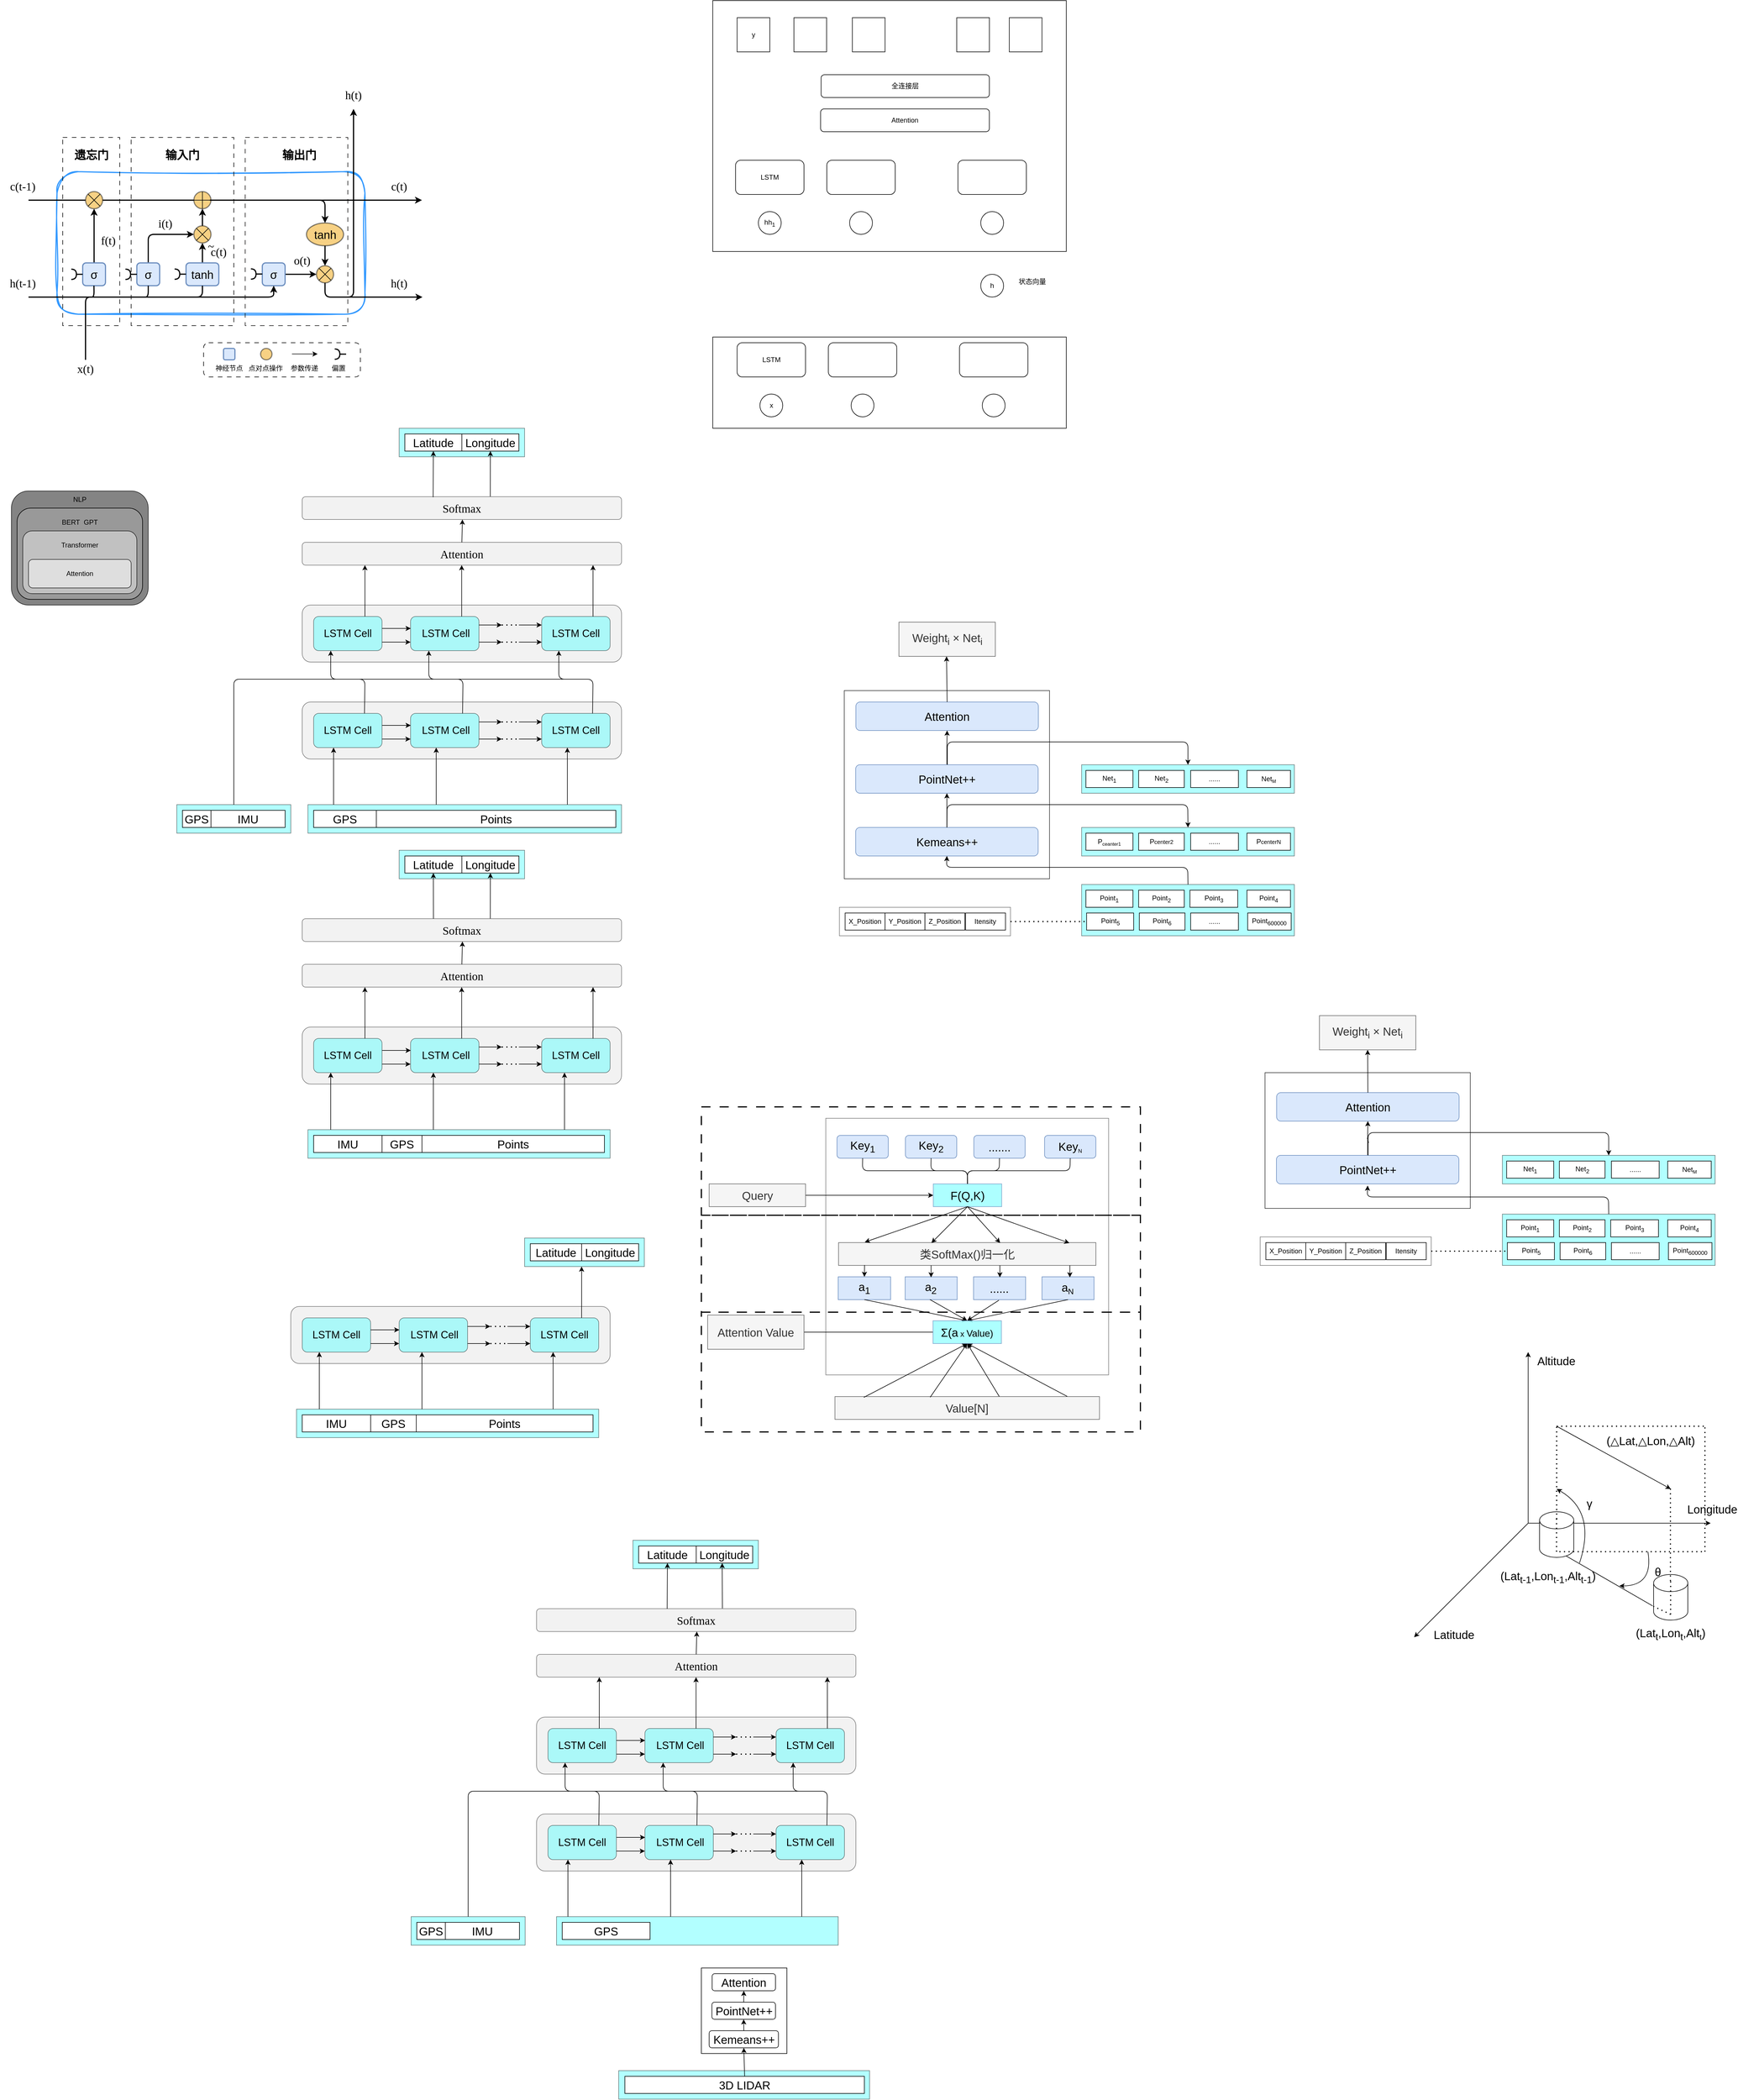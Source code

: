 <mxfile version="26.1.2">
  <diagram name="第 1 页" id="X4bhso8mjWjQhcnnOzam">
    <mxGraphModel dx="1038" dy="1862" grid="1" gridSize="10" guides="1" tooltips="1" connect="1" arrows="1" fold="1" page="1" pageScale="1" pageWidth="827" pageHeight="1169" math="0" shadow="0">
      <root>
        <mxCell id="0" />
        <mxCell id="1" parent="0" />
        <mxCell id="pVM85VVzEngOV5LKcyKx-72" value="" style="rounded=0;whiteSpace=wrap;html=1;fillColor=#66FFFF;opacity=50;" parent="1" vertex="1">
          <mxGeometry x="1085" y="3520" width="440" height="50" as="geometry" />
        </mxCell>
        <mxCell id="7pnD-s4xEfT34ncrThPy-457" value="" style="rounded=0;whiteSpace=wrap;html=1;gradientColor=none;fillColor=none;" parent="1" vertex="1">
          <mxGeometry x="1250" y="-110" width="620" height="440" as="geometry" />
        </mxCell>
        <mxCell id="7pnD-s4xEfT34ncrThPy-440" value="" style="rounded=0;whiteSpace=wrap;html=1;dashed=1;dashPattern=8 8;strokeWidth=2;fillColor=none;" parent="1" vertex="1">
          <mxGeometry x="1230" y="2020" width="770" height="170" as="geometry" />
        </mxCell>
        <mxCell id="7pnD-s4xEfT34ncrThPy-456" value="\" style="rounded=0;whiteSpace=wrap;html=1;fillColor=none;opacity=80;" parent="1" vertex="1">
          <mxGeometry x="1480.62" y="1100" width="360" height="330" as="geometry" />
        </mxCell>
        <mxCell id="7pnD-s4xEfT34ncrThPy-376" value="" style="rounded=0;whiteSpace=wrap;html=1;fillColor=none;opacity=50;" parent="1" vertex="1">
          <mxGeometry x="1448.25" y="1850" width="496" height="450" as="geometry" />
        </mxCell>
        <mxCell id="7pnD-s4xEfT34ncrThPy-441" value="" style="rounded=0;whiteSpace=wrap;html=1;dashed=1;dashPattern=8 8;strokeWidth=2;fillColor=none;" parent="1" vertex="1">
          <mxGeometry x="1230" y="2190" width="770" height="210" as="geometry" />
        </mxCell>
        <mxCell id="7pnD-s4xEfT34ncrThPy-438" value="" style="rounded=0;whiteSpace=wrap;html=1;dashed=1;dashPattern=8 8;strokeWidth=2;fillColor=none;fontStyle=1" parent="1" vertex="1">
          <mxGeometry x="1230.0" y="1830" width="770" height="190" as="geometry" />
        </mxCell>
        <mxCell id="0uVwrEN7Zl0lme6d3kHN-1" value="" style="rounded=1;whiteSpace=wrap;html=1;sketch=1;curveFitting=1;jiggle=2;strokeColor=#3399FF;strokeWidth=2;gradientColor=none;fillColor=none;" parent="1" vertex="1">
          <mxGeometry x="100" y="190" width="540" height="250" as="geometry" />
        </mxCell>
        <mxCell id="7pnD-s4xEfT34ncrThPy-138" value="" style="rounded=0;whiteSpace=wrap;html=1;fillColor=none;dashed=1;dashPattern=8 8;" parent="1" vertex="1">
          <mxGeometry x="230" y="130" width="180" height="330" as="geometry" />
        </mxCell>
        <mxCell id="0uVwrEN7Zl0lme6d3kHN-9" value="" style="ellipse;whiteSpace=wrap;html=1;aspect=fixed;fillColor=#f0a30a;strokeColor=light-dark(#171716, #c17f1f);fontColor=#000000;opacity=50;strokeWidth=2;" parent="1" vertex="1">
          <mxGeometry x="340" y="225" width="30" height="30" as="geometry" />
        </mxCell>
        <mxCell id="7pnD-s4xEfT34ncrThPy-137" value="" style="rounded=0;whiteSpace=wrap;html=1;fillColor=none;dashed=1;dashPattern=8 8;" parent="1" vertex="1">
          <mxGeometry x="110" y="130" width="100" height="330" as="geometry" />
        </mxCell>
        <mxCell id="7pnD-s4xEfT34ncrThPy-139" value="" style="rounded=0;whiteSpace=wrap;html=1;fillColor=none;dashed=1;dashPattern=8 8;strokeColor=light-dark(#151413, #c17f1f);" parent="1" vertex="1">
          <mxGeometry x="430" y="130" width="180" height="330" as="geometry" />
        </mxCell>
        <mxCell id="7pnD-s4xEfT34ncrThPy-92" style="edgeStyle=orthogonalEdgeStyle;rounded=0;orthogonalLoop=1;jettySize=auto;html=1;exitX=0.5;exitY=0;exitDx=0;exitDy=0;entryX=0.5;entryY=1;entryDx=0;entryDy=0;strokeWidth=2;" parent="1" source="0uVwrEN7Zl0lme6d3kHN-2" target="0uVwrEN7Zl0lme6d3kHN-8" edge="1">
          <mxGeometry relative="1" as="geometry" />
        </mxCell>
        <mxCell id="0uVwrEN7Zl0lme6d3kHN-2" value="&lt;font style=&quot;font-size: 20px;&quot;&gt;σ&lt;/font&gt;" style="rounded=1;whiteSpace=wrap;html=1;fillColor=#dae8fc;strokeColor=#6c8ebf;strokeWidth=2;" parent="1" vertex="1">
          <mxGeometry x="145" y="350" width="40" height="40" as="geometry" />
        </mxCell>
        <mxCell id="7pnD-s4xEfT34ncrThPy-89" style="edgeStyle=orthogonalEdgeStyle;rounded=1;orthogonalLoop=1;jettySize=auto;html=1;exitX=0.5;exitY=0;exitDx=0;exitDy=0;entryX=0;entryY=0.5;entryDx=0;entryDy=0;curved=0;strokeWidth=2;" parent="1" source="0uVwrEN7Zl0lme6d3kHN-3" target="0uVwrEN7Zl0lme6d3kHN-6" edge="1">
          <mxGeometry relative="1" as="geometry" />
        </mxCell>
        <mxCell id="0uVwrEN7Zl0lme6d3kHN-3" value="&lt;font style=&quot;font-size: 20px;&quot;&gt;σ&lt;/font&gt;" style="rounded=1;whiteSpace=wrap;html=1;fillColor=#dae8fc;strokeColor=#6c8ebf;strokeWidth=2;" parent="1" vertex="1">
          <mxGeometry x="240" y="350" width="40" height="40" as="geometry" />
        </mxCell>
        <mxCell id="7pnD-s4xEfT34ncrThPy-90" style="edgeStyle=orthogonalEdgeStyle;rounded=0;orthogonalLoop=1;jettySize=auto;html=1;exitX=0.5;exitY=0;exitDx=0;exitDy=0;entryX=0.5;entryY=1;entryDx=0;entryDy=0;strokeWidth=2;" parent="1" source="0uVwrEN7Zl0lme6d3kHN-4" target="0uVwrEN7Zl0lme6d3kHN-6" edge="1">
          <mxGeometry relative="1" as="geometry" />
        </mxCell>
        <mxCell id="0uVwrEN7Zl0lme6d3kHN-4" value="&lt;font style=&quot;font-size: 20px;&quot;&gt;tanh&lt;/font&gt;" style="rounded=1;whiteSpace=wrap;html=1;fillColor=#dae8fc;strokeColor=#6c8ebf;strokeWidth=2;" parent="1" vertex="1">
          <mxGeometry x="326.25" y="350" width="57.5" height="40" as="geometry" />
        </mxCell>
        <mxCell id="7pnD-s4xEfT34ncrThPy-94" style="edgeStyle=orthogonalEdgeStyle;rounded=0;orthogonalLoop=1;jettySize=auto;html=1;exitX=1;exitY=0.5;exitDx=0;exitDy=0;entryX=0;entryY=0.5;entryDx=0;entryDy=0;strokeWidth=2;" parent="1" source="0uVwrEN7Zl0lme6d3kHN-5" target="0uVwrEN7Zl0lme6d3kHN-11" edge="1">
          <mxGeometry relative="1" as="geometry" />
        </mxCell>
        <mxCell id="0uVwrEN7Zl0lme6d3kHN-5" value="&lt;font style=&quot;font-size: 20px;&quot;&gt;σ&lt;/font&gt;" style="rounded=1;whiteSpace=wrap;html=1;fillColor=#dae8fc;strokeColor=#6c8ebf;strokeWidth=2;" parent="1" vertex="1">
          <mxGeometry x="460" y="350" width="40" height="40" as="geometry" />
        </mxCell>
        <mxCell id="7pnD-s4xEfT34ncrThPy-93" style="edgeStyle=orthogonalEdgeStyle;rounded=0;orthogonalLoop=1;jettySize=auto;html=1;exitX=0.5;exitY=0;exitDx=0;exitDy=0;entryX=0.5;entryY=1;entryDx=0;entryDy=0;strokeWidth=2;" parent="1" source="0uVwrEN7Zl0lme6d3kHN-6" target="0uVwrEN7Zl0lme6d3kHN-9" edge="1">
          <mxGeometry relative="1" as="geometry" />
        </mxCell>
        <mxCell id="0uVwrEN7Zl0lme6d3kHN-6" value="" style="ellipse;whiteSpace=wrap;html=1;aspect=fixed;fillColor=#f0a30a;strokeColor=light-dark(#100f0f, #c17f1f);fontColor=#000000;opacity=50;strokeWidth=2;" parent="1" vertex="1">
          <mxGeometry x="340" y="285" width="30" height="30" as="geometry" />
        </mxCell>
        <mxCell id="7pnD-s4xEfT34ncrThPy-102" style="edgeStyle=orthogonalEdgeStyle;rounded=0;orthogonalLoop=1;jettySize=auto;html=1;exitX=0.5;exitY=1;exitDx=0;exitDy=0;entryX=0.5;entryY=0;entryDx=0;entryDy=0;strokeWidth=2;" parent="1" source="0uVwrEN7Zl0lme6d3kHN-10" target="0uVwrEN7Zl0lme6d3kHN-11" edge="1">
          <mxGeometry relative="1" as="geometry" />
        </mxCell>
        <mxCell id="0uVwrEN7Zl0lme6d3kHN-10" value="&lt;font style=&quot;font-size: 20px;&quot;&gt;tanh&lt;/font&gt;" style="ellipse;whiteSpace=wrap;html=1;fillColor=#f0a30a;strokeColor=light-dark(#0f0f0f, #c17f1f);fontColor=#000000;opacity=50;strokeWidth=2;" parent="1" vertex="1">
          <mxGeometry x="537.5" y="280" width="65" height="40" as="geometry" />
        </mxCell>
        <mxCell id="7pnD-s4xEfT34ncrThPy-95" style="edgeStyle=orthogonalEdgeStyle;rounded=1;orthogonalLoop=1;jettySize=auto;html=1;exitX=0.5;exitY=1;exitDx=0;exitDy=0;curved=0;strokeWidth=2;" parent="1" source="0uVwrEN7Zl0lme6d3kHN-11" edge="1">
          <mxGeometry relative="1" as="geometry">
            <mxPoint x="740.909" y="410" as="targetPoint" />
            <Array as="points">
              <mxPoint x="570" y="410" />
            </Array>
          </mxGeometry>
        </mxCell>
        <mxCell id="0uVwrEN7Zl0lme6d3kHN-11" value="" style="ellipse;whiteSpace=wrap;html=1;aspect=fixed;fillColor=#f0a30a;strokeColor=light-dark(#151413, #c17f1f);fontColor=#000000;opacity=50;strokeWidth=2;" parent="1" vertex="1">
          <mxGeometry x="555" y="355" width="30" height="30" as="geometry" />
        </mxCell>
        <mxCell id="0uVwrEN7Zl0lme6d3kHN-12" value="" style="endArrow=none;html=1;rounded=0;entryX=0;entryY=0.5;entryDx=0;entryDy=0;strokeWidth=2;" parent="1" target="0uVwrEN7Zl0lme6d3kHN-8" edge="1">
          <mxGeometry width="50" height="50" relative="1" as="geometry">
            <mxPoint x="50" y="240" as="sourcePoint" />
            <mxPoint x="145" y="239.14" as="targetPoint" />
          </mxGeometry>
        </mxCell>
        <mxCell id="0uVwrEN7Zl0lme6d3kHN-13" value="" style="endArrow=none;html=1;rounded=0;exitX=1;exitY=0.5;exitDx=0;exitDy=0;entryX=0;entryY=0.5;entryDx=0;entryDy=0;strokeWidth=2;" parent="1" source="0uVwrEN7Zl0lme6d3kHN-8" target="0uVwrEN7Zl0lme6d3kHN-9" edge="1">
          <mxGeometry width="50" height="50" relative="1" as="geometry">
            <mxPoint x="185" y="239.14" as="sourcePoint" />
            <mxPoint x="335.0" y="239.14" as="targetPoint" />
          </mxGeometry>
        </mxCell>
        <mxCell id="0uVwrEN7Zl0lme6d3kHN-18" value="" style="endArrow=none;html=1;rounded=1;entryX=0.5;entryY=1;entryDx=0;entryDy=0;curved=0;strokeWidth=2;" parent="1" edge="1">
          <mxGeometry width="50" height="50" relative="1" as="geometry">
            <mxPoint x="150" y="520" as="sourcePoint" />
            <mxPoint x="164.74" y="390" as="targetPoint" />
            <Array as="points">
              <mxPoint x="150" y="410" />
              <mxPoint x="165" y="410" />
            </Array>
          </mxGeometry>
        </mxCell>
        <mxCell id="0uVwrEN7Zl0lme6d3kHN-19" value="" style="endArrow=none;html=1;rounded=1;entryX=0.5;entryY=1;entryDx=0;entryDy=0;curved=0;strokeWidth=2;" parent="1" target="0uVwrEN7Zl0lme6d3kHN-3" edge="1">
          <mxGeometry width="50" height="50" relative="1" as="geometry">
            <mxPoint x="190" y="410" as="sourcePoint" />
            <mxPoint x="280" y="390" as="targetPoint" />
            <Array as="points">
              <mxPoint x="240" y="410" />
              <mxPoint x="260" y="410" />
            </Array>
          </mxGeometry>
        </mxCell>
        <mxCell id="_0N-Sy6J2zML003YdObA-2" value="" style="rounded=1;whiteSpace=wrap;html=1;fillColor=#666666;opacity=80;" parent="1" vertex="1">
          <mxGeometry x="20" y="750" width="240" height="200" as="geometry" />
        </mxCell>
        <mxCell id="_0N-Sy6J2zML003YdObA-3" value="" style="rounded=1;whiteSpace=wrap;html=1;fillColor=#999999;" parent="1" vertex="1">
          <mxGeometry x="30" y="780" width="220" height="160" as="geometry" />
        </mxCell>
        <mxCell id="_0N-Sy6J2zML003YdObA-4" value="" style="rounded=1;whiteSpace=wrap;html=1;fillColor=#CCCCCC;opacity=80;" parent="1" vertex="1">
          <mxGeometry x="40" y="820" width="200" height="110" as="geometry" />
        </mxCell>
        <mxCell id="_0N-Sy6J2zML003YdObA-5" value="" style="rounded=1;whiteSpace=wrap;html=1;fillColor=#E6E6E6;opacity=80;" parent="1" vertex="1">
          <mxGeometry x="50" y="870" width="180" height="50" as="geometry" />
        </mxCell>
        <mxCell id="_0N-Sy6J2zML003YdObA-6" value="NLP" style="text;html=1;align=center;verticalAlign=middle;whiteSpace=wrap;rounded=0;" parent="1" vertex="1">
          <mxGeometry x="110" y="750" width="60" height="30" as="geometry" />
        </mxCell>
        <mxCell id="_0N-Sy6J2zML003YdObA-7" value="BERT&amp;nbsp; GPT" style="text;html=1;align=center;verticalAlign=middle;whiteSpace=wrap;rounded=0;" parent="1" vertex="1">
          <mxGeometry x="100" y="790" width="80" height="30" as="geometry" />
        </mxCell>
        <mxCell id="_0N-Sy6J2zML003YdObA-8" value="Transformer" style="text;html=1;align=center;verticalAlign=middle;whiteSpace=wrap;rounded=0;" parent="1" vertex="1">
          <mxGeometry x="110" y="830" width="60" height="30" as="geometry" />
        </mxCell>
        <mxCell id="_0N-Sy6J2zML003YdObA-9" value="Attention" style="text;html=1;align=center;verticalAlign=middle;whiteSpace=wrap;rounded=0;" parent="1" vertex="1">
          <mxGeometry x="110" y="880" width="60" height="30" as="geometry" />
        </mxCell>
        <mxCell id="7pnD-s4xEfT34ncrThPy-17" value="" style="rounded=1;whiteSpace=wrap;html=1;" parent="1" vertex="1">
          <mxGeometry x="1680" y="170" width="120" height="60" as="geometry" />
        </mxCell>
        <mxCell id="7pnD-s4xEfT34ncrThPy-18" value="" style="rounded=1;whiteSpace=wrap;html=1;" parent="1" vertex="1">
          <mxGeometry x="1450" y="170" width="120" height="60" as="geometry" />
        </mxCell>
        <mxCell id="7pnD-s4xEfT34ncrThPy-19" value="LSTM" style="rounded=1;whiteSpace=wrap;html=1;" parent="1" vertex="1">
          <mxGeometry x="1290" y="170" width="120" height="60" as="geometry" />
        </mxCell>
        <mxCell id="7pnD-s4xEfT34ncrThPy-20" value="Attention" style="rounded=1;whiteSpace=wrap;html=1;" parent="1" vertex="1">
          <mxGeometry x="1439.12" y="80" width="296" height="40" as="geometry" />
        </mxCell>
        <mxCell id="7pnD-s4xEfT34ncrThPy-21" value="&lt;font face=&quot;Verdana&quot; style=&quot;font-size: 20px;&quot;&gt;Attention&lt;/font&gt;" style="rounded=1;whiteSpace=wrap;html=1;fillColor=#E6E6E6;opacity=50;" parent="1" vertex="1">
          <mxGeometry x="530" y="840" width="560" height="40" as="geometry" />
        </mxCell>
        <mxCell id="7pnD-s4xEfT34ncrThPy-26" value="" style="rounded=1;whiteSpace=wrap;html=1;fillColor=#E6E6E6;opacity=50;" parent="1" vertex="1">
          <mxGeometry x="530" y="1120" width="560" height="100" as="geometry" />
        </mxCell>
        <mxCell id="7pnD-s4xEfT34ncrThPy-27" value="" style="rounded=1;whiteSpace=wrap;html=1;fillColor=#66FFFF;opacity=50;" parent="1" vertex="1">
          <mxGeometry x="550" y="1140" width="120" height="60" as="geometry" />
        </mxCell>
        <mxCell id="7pnD-s4xEfT34ncrThPy-28" value="" style="rounded=1;whiteSpace=wrap;html=1;fillColor=#66FFFF;opacity=50;" parent="1" vertex="1">
          <mxGeometry x="720" y="1140" width="120" height="60" as="geometry" />
        </mxCell>
        <mxCell id="7pnD-s4xEfT34ncrThPy-29" value="" style="rounded=1;whiteSpace=wrap;html=1;fillColor=#66FFFF;opacity=50;" parent="1" vertex="1">
          <mxGeometry x="950" y="1140" width="120" height="60" as="geometry" />
        </mxCell>
        <mxCell id="7pnD-s4xEfT34ncrThPy-30" value="全连接层" style="rounded=1;whiteSpace=wrap;html=1;" parent="1" vertex="1">
          <mxGeometry x="1440" y="20" width="295.12" height="40" as="geometry" />
        </mxCell>
        <mxCell id="7pnD-s4xEfT34ncrThPy-31" value="hh&lt;sub&gt;1&lt;/sub&gt;" style="ellipse;whiteSpace=wrap;html=1;aspect=fixed;" parent="1" vertex="1">
          <mxGeometry x="1330" y="260" width="40" height="40" as="geometry" />
        </mxCell>
        <mxCell id="7pnD-s4xEfT34ncrThPy-33" value="" style="ellipse;whiteSpace=wrap;html=1;aspect=fixed;" parent="1" vertex="1">
          <mxGeometry x="1490" y="260" width="40" height="40" as="geometry" />
        </mxCell>
        <mxCell id="7pnD-s4xEfT34ncrThPy-34" value="" style="ellipse;whiteSpace=wrap;html=1;aspect=fixed;" parent="1" vertex="1">
          <mxGeometry x="1720" y="260" width="40" height="40" as="geometry" />
        </mxCell>
        <mxCell id="7pnD-s4xEfT34ncrThPy-41" value="&lt;font style=&quot;font-size: 20px;&quot;&gt;Attention&lt;/font&gt;" style="rounded=1;whiteSpace=wrap;html=1;fillColor=#dae8fc;strokeColor=#6c8ebf;" parent="1" vertex="1">
          <mxGeometry x="1501" y="1120" width="320" height="50" as="geometry" />
        </mxCell>
        <mxCell id="ev7VsVAhJeGhQ74X6_n3-3" style="edgeStyle=orthogonalEdgeStyle;rounded=0;orthogonalLoop=1;jettySize=auto;html=1;exitX=0.5;exitY=0;exitDx=0;exitDy=0;entryX=0.5;entryY=1;entryDx=0;entryDy=0;" parent="1" source="7pnD-s4xEfT34ncrThPy-42" target="7pnD-s4xEfT34ncrThPy-41" edge="1">
          <mxGeometry relative="1" as="geometry" />
        </mxCell>
        <mxCell id="7pnD-s4xEfT34ncrThPy-42" value="&lt;font style=&quot;font-size: 20px;&quot;&gt;PointNet++&lt;/font&gt;" style="rounded=1;whiteSpace=wrap;html=1;fillColor=#dae8fc;strokeColor=#6c8ebf;" parent="1" vertex="1">
          <mxGeometry x="1500.62" y="1230" width="320" height="50" as="geometry" />
        </mxCell>
        <mxCell id="ev7VsVAhJeGhQ74X6_n3-2" style="edgeStyle=orthogonalEdgeStyle;rounded=0;orthogonalLoop=1;jettySize=auto;html=1;exitX=0.5;exitY=0;exitDx=0;exitDy=0;entryX=0.5;entryY=1;entryDx=0;entryDy=0;" parent="1" source="7pnD-s4xEfT34ncrThPy-43" target="7pnD-s4xEfT34ncrThPy-42" edge="1">
          <mxGeometry relative="1" as="geometry" />
        </mxCell>
        <mxCell id="7pnD-s4xEfT34ncrThPy-43" value="&lt;font style=&quot;font-size: 20px;&quot;&gt;Kemeans++&lt;/font&gt;" style="rounded=1;whiteSpace=wrap;html=1;fillColor=#dae8fc;strokeColor=#6c8ebf;" parent="1" vertex="1">
          <mxGeometry x="1500.62" y="1340" width="320" height="50" as="geometry" />
        </mxCell>
        <mxCell id="7pnD-s4xEfT34ncrThPy-45" value="" style="endArrow=classic;html=1;rounded=0;entryX=0.003;entryY=0.35;entryDx=0;entryDy=0;entryPerimeter=0;" parent="1" target="7pnD-s4xEfT34ncrThPy-28" edge="1">
          <mxGeometry width="50" height="50" relative="1" as="geometry">
            <mxPoint x="670" y="1161" as="sourcePoint" />
            <mxPoint x="720" y="1150" as="targetPoint" />
          </mxGeometry>
        </mxCell>
        <mxCell id="7pnD-s4xEfT34ncrThPy-46" value="" style="endArrow=classic;html=1;rounded=0;exitX=1;exitY=0.75;exitDx=0;exitDy=0;entryX=0;entryY=0.75;entryDx=0;entryDy=0;" parent="1" source="7pnD-s4xEfT34ncrThPy-27" target="7pnD-s4xEfT34ncrThPy-28" edge="1">
          <mxGeometry width="50" height="50" relative="1" as="geometry">
            <mxPoint x="670" y="1200" as="sourcePoint" />
            <mxPoint x="720" y="1150" as="targetPoint" />
          </mxGeometry>
        </mxCell>
        <mxCell id="7pnD-s4xEfT34ncrThPy-47" value="" style="endArrow=classic;html=1;rounded=0;exitX=1;exitY=0.75;exitDx=0;exitDy=0;" parent="1" source="7pnD-s4xEfT34ncrThPy-28" edge="1">
          <mxGeometry width="50" height="50" relative="1" as="geometry">
            <mxPoint x="860" y="1180" as="sourcePoint" />
            <mxPoint x="880" y="1185" as="targetPoint" />
          </mxGeometry>
        </mxCell>
        <mxCell id="7pnD-s4xEfT34ncrThPy-48" value="" style="endArrow=classic;html=1;rounded=0;exitX=1;exitY=0.25;exitDx=0;exitDy=0;entryX=0.625;entryY=0.35;entryDx=0;entryDy=0;entryPerimeter=0;" parent="1" source="7pnD-s4xEfT34ncrThPy-28" target="7pnD-s4xEfT34ncrThPy-26" edge="1">
          <mxGeometry width="50" height="50" relative="1" as="geometry">
            <mxPoint x="870" y="1180" as="sourcePoint" />
            <mxPoint x="870" y="1155" as="targetPoint" />
          </mxGeometry>
        </mxCell>
        <mxCell id="7pnD-s4xEfT34ncrThPy-52" value="" style="endArrow=classic;html=1;rounded=0;exitX=1;exitY=0.25;exitDx=0;exitDy=0;entryX=0;entryY=0.25;entryDx=0;entryDy=0;" parent="1" target="7pnD-s4xEfT34ncrThPy-29" edge="1">
          <mxGeometry width="50" height="50" relative="1" as="geometry">
            <mxPoint x="910" y="1155" as="sourcePoint" />
            <mxPoint x="960" y="1070" as="targetPoint" />
          </mxGeometry>
        </mxCell>
        <mxCell id="7pnD-s4xEfT34ncrThPy-53" value="" style="endArrow=classic;html=1;rounded=0;exitX=1;exitY=0.75;exitDx=0;exitDy=0;entryX=0;entryY=0.75;entryDx=0;entryDy=0;" parent="1" target="7pnD-s4xEfT34ncrThPy-29" edge="1">
          <mxGeometry width="50" height="50" relative="1" as="geometry">
            <mxPoint x="910" y="1185" as="sourcePoint" />
            <mxPoint x="990" y="1169.74" as="targetPoint" />
          </mxGeometry>
        </mxCell>
        <mxCell id="7pnD-s4xEfT34ncrThPy-55" value="" style="endArrow=none;dashed=1;html=1;dashPattern=1 3;strokeWidth=2;rounded=0;exitX=0;exitY=0.25;exitDx=0;exitDy=0;entryX=1;entryY=0.25;entryDx=0;entryDy=0;" parent="1" edge="1">
          <mxGeometry width="50" height="50" relative="1" as="geometry">
            <mxPoint x="880" y="1155" as="sourcePoint" />
            <mxPoint x="910" y="1155" as="targetPoint" />
          </mxGeometry>
        </mxCell>
        <mxCell id="7pnD-s4xEfT34ncrThPy-57" value="" style="endArrow=none;dashed=1;html=1;dashPattern=1 3;strokeWidth=2;rounded=0;exitX=0;exitY=0.75;exitDx=0;exitDy=0;entryX=1;entryY=0.75;entryDx=0;entryDy=0;" parent="1" edge="1">
          <mxGeometry width="50" height="50" relative="1" as="geometry">
            <mxPoint x="880" y="1185" as="sourcePoint" />
            <mxPoint x="910" y="1185" as="targetPoint" />
          </mxGeometry>
        </mxCell>
        <mxCell id="7pnD-s4xEfT34ncrThPy-61" value="" style="rounded=0;whiteSpace=wrap;html=1;fillColor=#66FFFF;opacity=50;" parent="1" vertex="1">
          <mxGeometry x="540" y="1300" width="550" height="50" as="geometry" />
        </mxCell>
        <mxCell id="7pnD-s4xEfT34ncrThPy-64" value="&lt;font style=&quot;font-size: 20px;&quot;&gt;GPS&lt;/font&gt;" style="rounded=0;whiteSpace=wrap;html=1;" parent="1" vertex="1">
          <mxGeometry x="550" y="1310" width="110" height="30" as="geometry" />
        </mxCell>
        <mxCell id="7pnD-s4xEfT34ncrThPy-65" value="&lt;font style=&quot;font-size: 20px;&quot;&gt;Points&lt;/font&gt;" style="rounded=0;whiteSpace=wrap;html=1;" parent="1" vertex="1">
          <mxGeometry x="660" y="1310" width="420" height="30" as="geometry" />
        </mxCell>
        <mxCell id="7pnD-s4xEfT34ncrThPy-69" value="&lt;font style=&quot;font-size: 18px;&quot;&gt;LSTM Cell&lt;/font&gt;" style="text;html=1;align=center;verticalAlign=middle;whiteSpace=wrap;rounded=0;" parent="1" vertex="1">
          <mxGeometry x="565" y="1155" width="90" height="30" as="geometry" />
        </mxCell>
        <mxCell id="7pnD-s4xEfT34ncrThPy-72" value="&lt;font style=&quot;font-size: 18px;&quot;&gt;LSTM Cell&lt;/font&gt;" style="text;html=1;align=center;verticalAlign=middle;whiteSpace=wrap;rounded=0;" parent="1" vertex="1">
          <mxGeometry x="737" y="1155" width="90" height="30" as="geometry" />
        </mxCell>
        <mxCell id="7pnD-s4xEfT34ncrThPy-73" value="&lt;font style=&quot;font-size: 18px;&quot;&gt;LSTM Cell&lt;/font&gt;" style="text;html=1;align=center;verticalAlign=middle;whiteSpace=wrap;rounded=0;" parent="1" vertex="1">
          <mxGeometry x="965" y="1155" width="90" height="30" as="geometry" />
        </mxCell>
        <mxCell id="7pnD-s4xEfT34ncrThPy-83" value="" style="endArrow=none;html=1;rounded=0;exitX=0.5;exitY=1;exitDx=0;exitDy=0;entryX=0.5;entryY=0;entryDx=0;entryDy=0;" parent="1" source="0uVwrEN7Zl0lme6d3kHN-9" target="0uVwrEN7Zl0lme6d3kHN-9" edge="1">
          <mxGeometry width="50" height="50" relative="1" as="geometry">
            <mxPoint x="340" y="180" as="sourcePoint" />
            <mxPoint x="390" y="130" as="targetPoint" />
          </mxGeometry>
        </mxCell>
        <mxCell id="0uVwrEN7Zl0lme6d3kHN-8" value="" style="ellipse;whiteSpace=wrap;html=1;aspect=fixed;fillColor=#f0a30a;strokeColor=light-dark(#151414, #c17f1f);fontColor=#000000;opacity=50;strokeWidth=2;" parent="1" vertex="1">
          <mxGeometry x="150" y="225" width="30" height="30" as="geometry" />
        </mxCell>
        <mxCell id="7pnD-s4xEfT34ncrThPy-85" value="" style="endArrow=none;html=1;rounded=0;exitX=0;exitY=1;exitDx=0;exitDy=0;entryX=1;entryY=0;entryDx=0;entryDy=0;" parent="1" source="0uVwrEN7Zl0lme6d3kHN-6" target="0uVwrEN7Zl0lme6d3kHN-6" edge="1">
          <mxGeometry width="50" height="50" relative="1" as="geometry">
            <mxPoint x="270" y="330" as="sourcePoint" />
            <mxPoint x="320" y="280" as="targetPoint" />
          </mxGeometry>
        </mxCell>
        <mxCell id="7pnD-s4xEfT34ncrThPy-86" value="" style="endArrow=none;html=1;rounded=0;exitX=0;exitY=0;exitDx=0;exitDy=0;entryX=1;entryY=1;entryDx=0;entryDy=0;" parent="1" source="0uVwrEN7Zl0lme6d3kHN-6" target="0uVwrEN7Zl0lme6d3kHN-6" edge="1">
          <mxGeometry width="50" height="50" relative="1" as="geometry">
            <mxPoint x="300" y="200" as="sourcePoint" />
            <mxPoint x="350" y="150" as="targetPoint" />
          </mxGeometry>
        </mxCell>
        <mxCell id="7pnD-s4xEfT34ncrThPy-98" value="" style="endArrow=classic;html=1;rounded=1;curved=0;strokeWidth=2;" parent="1" edge="1">
          <mxGeometry width="50" height="50" relative="1" as="geometry">
            <mxPoint x="550" y="240" as="sourcePoint" />
            <mxPoint x="570" y="280" as="targetPoint" />
            <Array as="points">
              <mxPoint x="570" y="240" />
            </Array>
          </mxGeometry>
        </mxCell>
        <mxCell id="7pnD-s4xEfT34ncrThPy-100" value="" style="endArrow=none;html=1;rounded=0;exitX=0;exitY=1;exitDx=0;exitDy=0;entryX=1;entryY=0;entryDx=0;entryDy=0;" parent="1" source="0uVwrEN7Zl0lme6d3kHN-8" target="0uVwrEN7Zl0lme6d3kHN-8" edge="1">
          <mxGeometry width="50" height="50" relative="1" as="geometry">
            <mxPoint x="150" y="260" as="sourcePoint" />
            <mxPoint x="180" y="230" as="targetPoint" />
          </mxGeometry>
        </mxCell>
        <mxCell id="7pnD-s4xEfT34ncrThPy-101" value="" style="endArrow=none;html=1;rounded=0;exitX=0;exitY=0;exitDx=0;exitDy=0;entryX=1;entryY=1;entryDx=0;entryDy=0;" parent="1" source="0uVwrEN7Zl0lme6d3kHN-8" target="0uVwrEN7Zl0lme6d3kHN-8" edge="1">
          <mxGeometry width="50" height="50" relative="1" as="geometry">
            <mxPoint x="170" y="220" as="sourcePoint" />
            <mxPoint x="220" y="170" as="targetPoint" />
          </mxGeometry>
        </mxCell>
        <mxCell id="7pnD-s4xEfT34ncrThPy-104" value="" style="endArrow=none;html=1;rounded=0;exitX=0;exitY=1;exitDx=0;exitDy=0;entryX=1;entryY=0;entryDx=0;entryDy=0;" parent="1" source="0uVwrEN7Zl0lme6d3kHN-11" target="0uVwrEN7Zl0lme6d3kHN-11" edge="1">
          <mxGeometry width="50" height="50" relative="1" as="geometry">
            <mxPoint x="540" y="520" as="sourcePoint" />
            <mxPoint x="590" y="470" as="targetPoint" />
          </mxGeometry>
        </mxCell>
        <mxCell id="7pnD-s4xEfT34ncrThPy-105" value="" style="endArrow=none;html=1;rounded=0;entryX=0;entryY=0;entryDx=0;entryDy=0;exitX=1;exitY=1;exitDx=0;exitDy=0;" parent="1" source="0uVwrEN7Zl0lme6d3kHN-11" target="0uVwrEN7Zl0lme6d3kHN-11" edge="1">
          <mxGeometry width="50" height="50" relative="1" as="geometry">
            <mxPoint x="520" y="510" as="sourcePoint" />
            <mxPoint x="570" y="460" as="targetPoint" />
          </mxGeometry>
        </mxCell>
        <mxCell id="7pnD-s4xEfT34ncrThPy-106" value="" style="endArrow=classic;html=1;rounded=0;exitX=0.936;exitY=0.5;exitDx=0;exitDy=0;exitPerimeter=0;strokeWidth=2;" parent="1" source="0uVwrEN7Zl0lme6d3kHN-9" edge="1">
          <mxGeometry width="50" height="50" relative="1" as="geometry">
            <mxPoint x="375" y="239.84" as="sourcePoint" />
            <mxPoint x="740" y="240" as="targetPoint" />
          </mxGeometry>
        </mxCell>
        <mxCell id="7pnD-s4xEfT34ncrThPy-108" value="" style="endArrow=classic;html=1;rounded=1;curved=0;strokeWidth=2;" parent="1" edge="1">
          <mxGeometry width="50" height="50" relative="1" as="geometry">
            <mxPoint x="580" y="410" as="sourcePoint" />
            <mxPoint x="620" y="80" as="targetPoint" />
            <Array as="points">
              <mxPoint x="620" y="410" />
            </Array>
          </mxGeometry>
        </mxCell>
        <mxCell id="7pnD-s4xEfT34ncrThPy-109" value="&lt;font style=&quot;font-size: 20px;&quot; face=&quot;Verdana&quot;&gt;c(t-1)&lt;/font&gt;" style="text;html=1;align=center;verticalAlign=middle;whiteSpace=wrap;rounded=0;" parent="1" vertex="1">
          <mxGeometry x="10" y="200" width="60" height="30" as="geometry" />
        </mxCell>
        <mxCell id="7pnD-s4xEfT34ncrThPy-110" value="&lt;font style=&quot;font-size: 20px;&quot; face=&quot;Verdana&quot;&gt;h(t-1)&lt;/font&gt;" style="text;html=1;align=center;verticalAlign=middle;whiteSpace=wrap;rounded=0;" parent="1" vertex="1">
          <mxGeometry y="370" width="80" height="30" as="geometry" />
        </mxCell>
        <mxCell id="7pnD-s4xEfT34ncrThPy-111" value="&lt;font style=&quot;font-size: 20px;&quot; face=&quot;Verdana&quot;&gt;f(t)&lt;/font&gt;" style="text;html=1;align=center;verticalAlign=middle;whiteSpace=wrap;rounded=0;" parent="1" vertex="1">
          <mxGeometry x="170" y="295" width="40" height="30" as="geometry" />
        </mxCell>
        <mxCell id="7pnD-s4xEfT34ncrThPy-112" value="&lt;font style=&quot;font-size: 20px;&quot; face=&quot;Verdana&quot;&gt;i(t)&lt;/font&gt;" style="text;html=1;align=center;verticalAlign=middle;whiteSpace=wrap;rounded=0;" parent="1" vertex="1">
          <mxGeometry x="270" y="265" width="40" height="30" as="geometry" />
        </mxCell>
        <mxCell id="7pnD-s4xEfT34ncrThPy-113" value="&lt;font style=&quot;font-size: 20px;&quot; face=&quot;Verdana&quot;&gt;c(t)&lt;/font&gt;" style="text;html=1;align=center;verticalAlign=middle;whiteSpace=wrap;rounded=0;" parent="1" vertex="1">
          <mxGeometry x="357" y="315" width="53" height="30" as="geometry" />
        </mxCell>
        <mxCell id="7pnD-s4xEfT34ncrThPy-115" value="" style="endArrow=none;html=1;rounded=1;entryX=0.5;entryY=1;entryDx=0;entryDy=0;curved=0;strokeWidth=2;" parent="1" target="0uVwrEN7Zl0lme6d3kHN-4" edge="1">
          <mxGeometry width="50" height="50" relative="1" as="geometry">
            <mxPoint x="320" y="410" as="sourcePoint" />
            <mxPoint x="380" y="410" as="targetPoint" />
            <Array as="points">
              <mxPoint x="355" y="410" />
            </Array>
          </mxGeometry>
        </mxCell>
        <mxCell id="7pnD-s4xEfT34ncrThPy-116" value="" style="endArrow=classic;html=1;rounded=1;entryX=0.5;entryY=1;entryDx=0;entryDy=0;curved=0;strokeWidth=2;" parent="1" target="0uVwrEN7Zl0lme6d3kHN-5" edge="1">
          <mxGeometry width="50" height="50" relative="1" as="geometry">
            <mxPoint x="50" y="410" as="sourcePoint" />
            <mxPoint x="160" y="370" as="targetPoint" />
            <Array as="points">
              <mxPoint x="480" y="410" />
            </Array>
          </mxGeometry>
        </mxCell>
        <mxCell id="7pnD-s4xEfT34ncrThPy-117" value="&lt;font face=&quot;Verdana&quot; style=&quot;font-size: 20px;&quot;&gt;~&lt;/font&gt;" style="text;html=1;align=center;verticalAlign=middle;whiteSpace=wrap;rounded=0;" parent="1" vertex="1">
          <mxGeometry x="350" y="315" width="40" height="10" as="geometry" />
        </mxCell>
        <mxCell id="7pnD-s4xEfT34ncrThPy-122" value="" style="ellipse;whiteSpace=wrap;html=1;align=center;aspect=fixed;fillColor=none;strokeColor=none;resizable=0;perimeter=centerPerimeter;rotatable=0;allowArrows=0;points=[];outlineConnect=1;" parent="1" vertex="1">
          <mxGeometry x="120" y="360" width="10" height="10" as="geometry" />
        </mxCell>
        <mxCell id="7pnD-s4xEfT34ncrThPy-125" value="" style="rounded=0;orthogonalLoop=1;jettySize=auto;html=1;endArrow=halfCircle;endFill=0;endSize=6;strokeWidth=2;sketch=0;fontSize=12;curved=1;" parent="1" edge="1">
          <mxGeometry relative="1" as="geometry">
            <mxPoint x="145" y="370" as="sourcePoint" />
            <mxPoint x="125" y="370" as="targetPoint" />
          </mxGeometry>
        </mxCell>
        <mxCell id="7pnD-s4xEfT34ncrThPy-126" value="" style="rounded=0;orthogonalLoop=1;jettySize=auto;html=1;endArrow=halfCircle;endFill=0;endSize=6;strokeWidth=2;sketch=0;fontSize=12;curved=1;" parent="1" edge="1">
          <mxGeometry relative="1" as="geometry">
            <mxPoint x="240" y="370" as="sourcePoint" />
            <mxPoint x="220" y="370" as="targetPoint" />
          </mxGeometry>
        </mxCell>
        <mxCell id="7pnD-s4xEfT34ncrThPy-128" value="" style="rounded=0;orthogonalLoop=1;jettySize=auto;html=1;endArrow=halfCircle;endFill=0;endSize=6;strokeWidth=2;sketch=0;fontSize=12;curved=1;" parent="1" edge="1">
          <mxGeometry relative="1" as="geometry">
            <mxPoint x="326.25" y="369.77" as="sourcePoint" />
            <mxPoint x="306.25" y="369.77" as="targetPoint" />
          </mxGeometry>
        </mxCell>
        <mxCell id="7pnD-s4xEfT34ncrThPy-129" value="" style="rounded=0;orthogonalLoop=1;jettySize=auto;html=1;endArrow=halfCircle;endFill=0;endSize=6;strokeWidth=2;sketch=0;fontSize=12;curved=1;" parent="1" edge="1">
          <mxGeometry relative="1" as="geometry">
            <mxPoint x="460" y="369.52" as="sourcePoint" />
            <mxPoint x="440" y="369.52" as="targetPoint" />
          </mxGeometry>
        </mxCell>
        <mxCell id="7pnD-s4xEfT34ncrThPy-130" value="" style="endArrow=none;html=1;rounded=0;exitX=0;exitY=0.5;exitDx=0;exitDy=0;entryX=1;entryY=0.5;entryDx=0;entryDy=0;" parent="1" source="0uVwrEN7Zl0lme6d3kHN-9" target="0uVwrEN7Zl0lme6d3kHN-9" edge="1">
          <mxGeometry width="50" height="50" relative="1" as="geometry">
            <mxPoint x="335.0" y="239.14" as="sourcePoint" />
            <mxPoint x="375.0" y="239.14" as="targetPoint" />
          </mxGeometry>
        </mxCell>
        <mxCell id="7pnD-s4xEfT34ncrThPy-131" value="" style="endArrow=none;html=1;rounded=0;exitX=0.5;exitY=1;exitDx=0;exitDy=0;entryX=0.5;entryY=0;entryDx=0;entryDy=0;" parent="1" source="0uVwrEN7Zl0lme6d3kHN-9" target="0uVwrEN7Zl0lme6d3kHN-9" edge="1">
          <mxGeometry width="50" height="50" relative="1" as="geometry">
            <mxPoint x="290" y="190" as="sourcePoint" />
            <mxPoint x="340" y="140" as="targetPoint" />
          </mxGeometry>
        </mxCell>
        <mxCell id="7pnD-s4xEfT34ncrThPy-133" value="&lt;font style=&quot;font-size: 20px;&quot; face=&quot;Verdana&quot;&gt;h(t)&lt;/font&gt;" style="text;html=1;align=center;verticalAlign=middle;whiteSpace=wrap;rounded=0;" parent="1" vertex="1">
          <mxGeometry x="590" y="40" width="60" height="30" as="geometry" />
        </mxCell>
        <mxCell id="7pnD-s4xEfT34ncrThPy-134" value="&lt;font style=&quot;font-size: 20px;&quot; face=&quot;Verdana&quot;&gt;c(t)&lt;/font&gt;" style="text;html=1;align=center;verticalAlign=middle;whiteSpace=wrap;rounded=0;" parent="1" vertex="1">
          <mxGeometry x="660" y="200" width="80" height="30" as="geometry" />
        </mxCell>
        <mxCell id="7pnD-s4xEfT34ncrThPy-135" value="&lt;font style=&quot;font-size: 20px;&quot; face=&quot;Verdana&quot;&gt;h(t)&lt;/font&gt;" style="text;html=1;align=center;verticalAlign=middle;whiteSpace=wrap;rounded=0;" parent="1" vertex="1">
          <mxGeometry x="660" y="370" width="80" height="30" as="geometry" />
        </mxCell>
        <mxCell id="7pnD-s4xEfT34ncrThPy-136" value="&lt;font style=&quot;font-size: 20px;&quot; face=&quot;Verdana&quot;&gt;o(t)&lt;/font&gt;" style="text;html=1;align=center;verticalAlign=middle;whiteSpace=wrap;rounded=0;" parent="1" vertex="1">
          <mxGeometry x="510" y="330" width="40" height="30" as="geometry" />
        </mxCell>
        <mxCell id="7pnD-s4xEfT34ncrThPy-142" value="&lt;span style=&quot;font-size: 20px;&quot;&gt;&lt;b&gt;输出门&lt;/b&gt;&lt;/span&gt;" style="text;html=1;align=center;verticalAlign=middle;whiteSpace=wrap;rounded=0;" parent="1" vertex="1">
          <mxGeometry x="465" y="145" width="120" height="30" as="geometry" />
        </mxCell>
        <mxCell id="7pnD-s4xEfT34ncrThPy-143" value="&lt;span style=&quot;font-size: 20px;&quot;&gt;&lt;b&gt;输入门&lt;/b&gt;&lt;/span&gt;" style="text;html=1;align=center;verticalAlign=middle;whiteSpace=wrap;rounded=0;" parent="1" vertex="1">
          <mxGeometry x="260" y="145" width="120" height="30" as="geometry" />
        </mxCell>
        <mxCell id="7pnD-s4xEfT34ncrThPy-144" value="&lt;span style=&quot;font-size: 20px;&quot;&gt;&lt;b&gt;遗忘门&lt;/b&gt;&lt;/span&gt;" style="text;html=1;align=center;verticalAlign=middle;whiteSpace=wrap;rounded=0;" parent="1" vertex="1">
          <mxGeometry x="112.5" y="145" width="95" height="30" as="geometry" />
        </mxCell>
        <mxCell id="7pnD-s4xEfT34ncrThPy-146" value="&lt;font style=&quot;font-size: 20px;&quot; face=&quot;Verdana&quot;&gt;x(t)&lt;/font&gt;" style="text;html=1;align=center;verticalAlign=middle;whiteSpace=wrap;rounded=0;" parent="1" vertex="1">
          <mxGeometry x="130" y="520" width="40" height="30" as="geometry" />
        </mxCell>
        <mxCell id="7pnD-s4xEfT34ncrThPy-147" value="" style="rounded=1;whiteSpace=wrap;html=1;fillColor=#E6E6E6;opacity=50;" parent="1" vertex="1">
          <mxGeometry x="510" y="2180" width="560" height="100" as="geometry" />
        </mxCell>
        <mxCell id="7pnD-s4xEfT34ncrThPy-148" value="" style="rounded=1;whiteSpace=wrap;html=1;fillColor=#66FFFF;opacity=50;" parent="1" vertex="1">
          <mxGeometry x="530" y="2200" width="120" height="60" as="geometry" />
        </mxCell>
        <mxCell id="7pnD-s4xEfT34ncrThPy-149" value="" style="rounded=1;whiteSpace=wrap;html=1;fillColor=#66FFFF;opacity=50;" parent="1" vertex="1">
          <mxGeometry x="700" y="2200" width="120" height="60" as="geometry" />
        </mxCell>
        <mxCell id="7pnD-s4xEfT34ncrThPy-150" value="" style="rounded=1;whiteSpace=wrap;html=1;fillColor=#66FFFF;opacity=50;" parent="1" vertex="1">
          <mxGeometry x="930" y="2200" width="120" height="60" as="geometry" />
        </mxCell>
        <mxCell id="7pnD-s4xEfT34ncrThPy-151" value="" style="endArrow=classic;html=1;rounded=0;entryX=0.25;entryY=1;entryDx=0;entryDy=0;" parent="1" target="7pnD-s4xEfT34ncrThPy-148" edge="1">
          <mxGeometry width="50" height="50" relative="1" as="geometry">
            <mxPoint x="560" y="2360" as="sourcePoint" />
            <mxPoint x="590" y="2310" as="targetPoint" />
          </mxGeometry>
        </mxCell>
        <mxCell id="7pnD-s4xEfT34ncrThPy-152" value="" style="endArrow=classic;html=1;rounded=0;entryX=0.003;entryY=0.35;entryDx=0;entryDy=0;entryPerimeter=0;" parent="1" target="7pnD-s4xEfT34ncrThPy-149" edge="1">
          <mxGeometry width="50" height="50" relative="1" as="geometry">
            <mxPoint x="650" y="2221" as="sourcePoint" />
            <mxPoint x="700" y="2210" as="targetPoint" />
          </mxGeometry>
        </mxCell>
        <mxCell id="7pnD-s4xEfT34ncrThPy-153" value="" style="endArrow=classic;html=1;rounded=0;exitX=1;exitY=0.75;exitDx=0;exitDy=0;entryX=0;entryY=0.75;entryDx=0;entryDy=0;" parent="1" source="7pnD-s4xEfT34ncrThPy-148" target="7pnD-s4xEfT34ncrThPy-149" edge="1">
          <mxGeometry width="50" height="50" relative="1" as="geometry">
            <mxPoint x="650" y="2260" as="sourcePoint" />
            <mxPoint x="700" y="2210" as="targetPoint" />
          </mxGeometry>
        </mxCell>
        <mxCell id="7pnD-s4xEfT34ncrThPy-154" value="" style="endArrow=classic;html=1;rounded=0;exitX=1;exitY=0.75;exitDx=0;exitDy=0;" parent="1" source="7pnD-s4xEfT34ncrThPy-149" edge="1">
          <mxGeometry width="50" height="50" relative="1" as="geometry">
            <mxPoint x="840" y="2240" as="sourcePoint" />
            <mxPoint x="860" y="2245" as="targetPoint" />
          </mxGeometry>
        </mxCell>
        <mxCell id="7pnD-s4xEfT34ncrThPy-155" value="" style="endArrow=classic;html=1;rounded=0;exitX=1;exitY=0.25;exitDx=0;exitDy=0;entryX=0.625;entryY=0.35;entryDx=0;entryDy=0;entryPerimeter=0;" parent="1" source="7pnD-s4xEfT34ncrThPy-149" target="7pnD-s4xEfT34ncrThPy-147" edge="1">
          <mxGeometry width="50" height="50" relative="1" as="geometry">
            <mxPoint x="850" y="2240" as="sourcePoint" />
            <mxPoint x="850" y="2215" as="targetPoint" />
          </mxGeometry>
        </mxCell>
        <mxCell id="7pnD-s4xEfT34ncrThPy-156" value="" style="endArrow=classic;html=1;rounded=0;exitX=1;exitY=0.25;exitDx=0;exitDy=0;entryX=0;entryY=0.25;entryDx=0;entryDy=0;" parent="1" target="7pnD-s4xEfT34ncrThPy-150" edge="1">
          <mxGeometry width="50" height="50" relative="1" as="geometry">
            <mxPoint x="890" y="2215" as="sourcePoint" />
            <mxPoint x="940" y="2130" as="targetPoint" />
          </mxGeometry>
        </mxCell>
        <mxCell id="7pnD-s4xEfT34ncrThPy-157" value="" style="endArrow=classic;html=1;rounded=0;exitX=1;exitY=0.75;exitDx=0;exitDy=0;entryX=0;entryY=0.75;entryDx=0;entryDy=0;" parent="1" target="7pnD-s4xEfT34ncrThPy-150" edge="1">
          <mxGeometry width="50" height="50" relative="1" as="geometry">
            <mxPoint x="890" y="2245" as="sourcePoint" />
            <mxPoint x="970" y="2229.74" as="targetPoint" />
          </mxGeometry>
        </mxCell>
        <mxCell id="7pnD-s4xEfT34ncrThPy-158" value="" style="endArrow=none;dashed=1;html=1;dashPattern=1 3;strokeWidth=2;rounded=0;exitX=0;exitY=0.25;exitDx=0;exitDy=0;entryX=1;entryY=0.25;entryDx=0;entryDy=0;" parent="1" edge="1">
          <mxGeometry width="50" height="50" relative="1" as="geometry">
            <mxPoint x="860" y="2215" as="sourcePoint" />
            <mxPoint x="890" y="2215" as="targetPoint" />
          </mxGeometry>
        </mxCell>
        <mxCell id="7pnD-s4xEfT34ncrThPy-159" value="" style="endArrow=none;dashed=1;html=1;dashPattern=1 3;strokeWidth=2;rounded=0;exitX=0;exitY=0.75;exitDx=0;exitDy=0;entryX=1;entryY=0.75;entryDx=0;entryDy=0;" parent="1" edge="1">
          <mxGeometry width="50" height="50" relative="1" as="geometry">
            <mxPoint x="860" y="2245" as="sourcePoint" />
            <mxPoint x="890" y="2245" as="targetPoint" />
          </mxGeometry>
        </mxCell>
        <mxCell id="7pnD-s4xEfT34ncrThPy-160" value="" style="endArrow=classic;html=1;rounded=0;exitX=0.75;exitY=0;exitDx=0;exitDy=0;" parent="1" source="7pnD-s4xEfT34ncrThPy-150" edge="1">
          <mxGeometry width="50" height="50" relative="1" as="geometry">
            <mxPoint x="990" y="2160" as="sourcePoint" />
            <mxPoint x="1020" y="2110" as="targetPoint" />
          </mxGeometry>
        </mxCell>
        <mxCell id="7pnD-s4xEfT34ncrThPy-161" value="" style="rounded=0;whiteSpace=wrap;html=1;fillColor=#66FFFF;opacity=50;" parent="1" vertex="1">
          <mxGeometry x="520" y="2360" width="530" height="50" as="geometry" />
        </mxCell>
        <mxCell id="7pnD-s4xEfT34ncrThPy-162" value="&lt;font style=&quot;font-size: 20px;&quot;&gt;IMU&lt;/font&gt;" style="rounded=0;whiteSpace=wrap;html=1;" parent="1" vertex="1">
          <mxGeometry x="530" y="2370" width="120" height="30" as="geometry" />
        </mxCell>
        <mxCell id="7pnD-s4xEfT34ncrThPy-163" value="&lt;font style=&quot;font-size: 20px;&quot;&gt;GPS&lt;/font&gt;" style="rounded=0;whiteSpace=wrap;html=1;" parent="1" vertex="1">
          <mxGeometry x="650" y="2370" width="80" height="30" as="geometry" />
        </mxCell>
        <mxCell id="7pnD-s4xEfT34ncrThPy-164" value="&lt;font style=&quot;font-size: 20px;&quot;&gt;Points&lt;/font&gt;" style="rounded=0;whiteSpace=wrap;html=1;" parent="1" vertex="1">
          <mxGeometry x="730" y="2370" width="310" height="30" as="geometry" />
        </mxCell>
        <mxCell id="7pnD-s4xEfT34ncrThPy-165" value="&lt;font style=&quot;font-size: 18px;&quot;&gt;LSTM Cell&lt;/font&gt;" style="text;html=1;align=center;verticalAlign=middle;whiteSpace=wrap;rounded=0;" parent="1" vertex="1">
          <mxGeometry x="545" y="2215" width="90" height="30" as="geometry" />
        </mxCell>
        <mxCell id="7pnD-s4xEfT34ncrThPy-166" value="&lt;font style=&quot;font-size: 18px;&quot;&gt;LSTM Cell&lt;/font&gt;" style="text;html=1;align=center;verticalAlign=middle;whiteSpace=wrap;rounded=0;" parent="1" vertex="1">
          <mxGeometry x="717" y="2215" width="90" height="30" as="geometry" />
        </mxCell>
        <mxCell id="7pnD-s4xEfT34ncrThPy-167" value="&lt;font style=&quot;font-size: 18px;&quot;&gt;LSTM Cell&lt;/font&gt;" style="text;html=1;align=center;verticalAlign=middle;whiteSpace=wrap;rounded=0;" parent="1" vertex="1">
          <mxGeometry x="945" y="2215" width="90" height="30" as="geometry" />
        </mxCell>
        <mxCell id="7pnD-s4xEfT34ncrThPy-168" value="" style="rounded=1;whiteSpace=wrap;html=1;fillColor=#E6E6E6;opacity=50;" parent="1" vertex="1">
          <mxGeometry x="530" y="950" width="560" height="100" as="geometry" />
        </mxCell>
        <mxCell id="7pnD-s4xEfT34ncrThPy-169" value="" style="rounded=1;whiteSpace=wrap;html=1;fillColor=#66FFFF;opacity=50;" parent="1" vertex="1">
          <mxGeometry x="550" y="970" width="120" height="60" as="geometry" />
        </mxCell>
        <mxCell id="7pnD-s4xEfT34ncrThPy-170" value="" style="rounded=1;whiteSpace=wrap;html=1;fillColor=#66FFFF;opacity=50;" parent="1" vertex="1">
          <mxGeometry x="720" y="970" width="120" height="60" as="geometry" />
        </mxCell>
        <mxCell id="7pnD-s4xEfT34ncrThPy-171" value="" style="rounded=1;whiteSpace=wrap;html=1;fillColor=#66FFFF;opacity=50;" parent="1" vertex="1">
          <mxGeometry x="950" y="970" width="120" height="60" as="geometry" />
        </mxCell>
        <mxCell id="7pnD-s4xEfT34ncrThPy-172" value="" style="endArrow=classic;html=1;rounded=0;entryX=0.003;entryY=0.35;entryDx=0;entryDy=0;entryPerimeter=0;" parent="1" target="7pnD-s4xEfT34ncrThPy-170" edge="1">
          <mxGeometry width="50" height="50" relative="1" as="geometry">
            <mxPoint x="670" y="991" as="sourcePoint" />
            <mxPoint x="720" y="980" as="targetPoint" />
          </mxGeometry>
        </mxCell>
        <mxCell id="7pnD-s4xEfT34ncrThPy-173" value="" style="endArrow=classic;html=1;rounded=0;exitX=1;exitY=0.75;exitDx=0;exitDy=0;entryX=0;entryY=0.75;entryDx=0;entryDy=0;" parent="1" source="7pnD-s4xEfT34ncrThPy-169" target="7pnD-s4xEfT34ncrThPy-170" edge="1">
          <mxGeometry width="50" height="50" relative="1" as="geometry">
            <mxPoint x="670" y="1030" as="sourcePoint" />
            <mxPoint x="720" y="980" as="targetPoint" />
          </mxGeometry>
        </mxCell>
        <mxCell id="7pnD-s4xEfT34ncrThPy-174" value="" style="endArrow=classic;html=1;rounded=0;exitX=1;exitY=0.75;exitDx=0;exitDy=0;" parent="1" source="7pnD-s4xEfT34ncrThPy-170" edge="1">
          <mxGeometry width="50" height="50" relative="1" as="geometry">
            <mxPoint x="860" y="1010" as="sourcePoint" />
            <mxPoint x="880" y="1015" as="targetPoint" />
          </mxGeometry>
        </mxCell>
        <mxCell id="7pnD-s4xEfT34ncrThPy-175" value="" style="endArrow=classic;html=1;rounded=0;exitX=1;exitY=0.25;exitDx=0;exitDy=0;entryX=0.625;entryY=0.35;entryDx=0;entryDy=0;entryPerimeter=0;" parent="1" source="7pnD-s4xEfT34ncrThPy-170" target="7pnD-s4xEfT34ncrThPy-168" edge="1">
          <mxGeometry width="50" height="50" relative="1" as="geometry">
            <mxPoint x="870" y="1010" as="sourcePoint" />
            <mxPoint x="870" y="985" as="targetPoint" />
          </mxGeometry>
        </mxCell>
        <mxCell id="7pnD-s4xEfT34ncrThPy-176" value="" style="endArrow=classic;html=1;rounded=0;exitX=1;exitY=0.25;exitDx=0;exitDy=0;entryX=0;entryY=0.25;entryDx=0;entryDy=0;" parent="1" target="7pnD-s4xEfT34ncrThPy-171" edge="1">
          <mxGeometry width="50" height="50" relative="1" as="geometry">
            <mxPoint x="910" y="985" as="sourcePoint" />
            <mxPoint x="960" y="900" as="targetPoint" />
          </mxGeometry>
        </mxCell>
        <mxCell id="7pnD-s4xEfT34ncrThPy-177" value="" style="endArrow=classic;html=1;rounded=0;exitX=1;exitY=0.75;exitDx=0;exitDy=0;entryX=0;entryY=0.75;entryDx=0;entryDy=0;" parent="1" target="7pnD-s4xEfT34ncrThPy-171" edge="1">
          <mxGeometry width="50" height="50" relative="1" as="geometry">
            <mxPoint x="910" y="1015" as="sourcePoint" />
            <mxPoint x="990" y="999.74" as="targetPoint" />
          </mxGeometry>
        </mxCell>
        <mxCell id="7pnD-s4xEfT34ncrThPy-178" value="" style="endArrow=none;dashed=1;html=1;dashPattern=1 3;strokeWidth=2;rounded=0;exitX=0;exitY=0.25;exitDx=0;exitDy=0;entryX=1;entryY=0.25;entryDx=0;entryDy=0;" parent="1" edge="1">
          <mxGeometry width="50" height="50" relative="1" as="geometry">
            <mxPoint x="880" y="985" as="sourcePoint" />
            <mxPoint x="910" y="985" as="targetPoint" />
          </mxGeometry>
        </mxCell>
        <mxCell id="7pnD-s4xEfT34ncrThPy-179" value="" style="endArrow=none;dashed=1;html=1;dashPattern=1 3;strokeWidth=2;rounded=0;exitX=0;exitY=0.75;exitDx=0;exitDy=0;entryX=1;entryY=0.75;entryDx=0;entryDy=0;" parent="1" edge="1">
          <mxGeometry width="50" height="50" relative="1" as="geometry">
            <mxPoint x="880" y="1015" as="sourcePoint" />
            <mxPoint x="910" y="1015" as="targetPoint" />
          </mxGeometry>
        </mxCell>
        <mxCell id="7pnD-s4xEfT34ncrThPy-180" value="" style="endArrow=classic;html=1;rounded=0;exitX=0.75;exitY=0;exitDx=0;exitDy=0;" parent="1" source="7pnD-s4xEfT34ncrThPy-171" edge="1">
          <mxGeometry width="50" height="50" relative="1" as="geometry">
            <mxPoint x="1010" y="930" as="sourcePoint" />
            <mxPoint x="1040" y="880" as="targetPoint" />
          </mxGeometry>
        </mxCell>
        <mxCell id="7pnD-s4xEfT34ncrThPy-181" value="&lt;font style=&quot;font-size: 18px;&quot;&gt;LSTM Cell&lt;/font&gt;" style="text;html=1;align=center;verticalAlign=middle;whiteSpace=wrap;rounded=0;" parent="1" vertex="1">
          <mxGeometry x="565" y="985" width="90" height="30" as="geometry" />
        </mxCell>
        <mxCell id="7pnD-s4xEfT34ncrThPy-182" value="&lt;font style=&quot;font-size: 18px;&quot;&gt;LSTM Cell&lt;/font&gt;" style="text;html=1;align=center;verticalAlign=middle;whiteSpace=wrap;rounded=0;" parent="1" vertex="1">
          <mxGeometry x="737" y="985" width="90" height="30" as="geometry" />
        </mxCell>
        <mxCell id="7pnD-s4xEfT34ncrThPy-183" value="&lt;font style=&quot;font-size: 18px;&quot;&gt;LSTM Cell&lt;/font&gt;" style="text;html=1;align=center;verticalAlign=middle;whiteSpace=wrap;rounded=0;" parent="1" vertex="1">
          <mxGeometry x="965" y="985" width="90" height="30" as="geometry" />
        </mxCell>
        <mxCell id="7pnD-s4xEfT34ncrThPy-185" value="" style="endArrow=classic;html=1;rounded=1;exitX=0.75;exitY=0;exitDx=0;exitDy=0;entryX=0.25;entryY=1;entryDx=0;entryDy=0;curved=0;" parent="1" target="7pnD-s4xEfT34ncrThPy-169" edge="1">
          <mxGeometry width="50" height="50" relative="1" as="geometry">
            <mxPoint x="639.2" y="1140" as="sourcePoint" />
            <mxPoint x="520" y="1080" as="targetPoint" />
            <Array as="points">
              <mxPoint x="640" y="1080" />
              <mxPoint x="580" y="1080" />
            </Array>
          </mxGeometry>
        </mxCell>
        <mxCell id="7pnD-s4xEfT34ncrThPy-186" value="" style="endArrow=classic;html=1;rounded=1;exitX=0.75;exitY=0;exitDx=0;exitDy=0;entryX=0.25;entryY=1;entryDx=0;entryDy=0;curved=0;" parent="1" edge="1">
          <mxGeometry width="50" height="50" relative="1" as="geometry">
            <mxPoint x="811.2" y="1140" as="sourcePoint" />
            <mxPoint x="752" y="1030" as="targetPoint" />
            <Array as="points">
              <mxPoint x="812" y="1080" />
              <mxPoint x="752" y="1080" />
            </Array>
          </mxGeometry>
        </mxCell>
        <mxCell id="7pnD-s4xEfT34ncrThPy-187" value="" style="endArrow=classic;html=1;rounded=1;exitX=0.75;exitY=0;exitDx=0;exitDy=0;entryX=0.25;entryY=1;entryDx=0;entryDy=0;curved=0;" parent="1" edge="1">
          <mxGeometry width="50" height="50" relative="1" as="geometry">
            <mxPoint x="1039.2" y="1140" as="sourcePoint" />
            <mxPoint x="980" y="1030" as="targetPoint" />
            <Array as="points">
              <mxPoint x="1040" y="1080" />
              <mxPoint x="980" y="1080" />
            </Array>
          </mxGeometry>
        </mxCell>
        <mxCell id="7pnD-s4xEfT34ncrThPy-188" value="" style="endArrow=classic;html=1;rounded=0;exitX=0.75;exitY=0;exitDx=0;exitDy=0;" parent="1" edge="1">
          <mxGeometry width="50" height="50" relative="1" as="geometry">
            <mxPoint x="809.66" y="970" as="sourcePoint" />
            <mxPoint x="809.66" y="880" as="targetPoint" />
          </mxGeometry>
        </mxCell>
        <mxCell id="7pnD-s4xEfT34ncrThPy-189" value="" style="endArrow=classic;html=1;rounded=0;exitX=0.75;exitY=0;exitDx=0;exitDy=0;" parent="1" edge="1">
          <mxGeometry width="50" height="50" relative="1" as="geometry">
            <mxPoint x="640" y="970" as="sourcePoint" />
            <mxPoint x="640" y="880" as="targetPoint" />
          </mxGeometry>
        </mxCell>
        <mxCell id="7pnD-s4xEfT34ncrThPy-190" value="" style="endArrow=classic;html=1;rounded=0;entryX=0.25;entryY=1;entryDx=0;entryDy=0;" parent="1" edge="1">
          <mxGeometry width="50" height="50" relative="1" as="geometry">
            <mxPoint x="740" y="2360" as="sourcePoint" />
            <mxPoint x="740" y="2260" as="targetPoint" />
          </mxGeometry>
        </mxCell>
        <mxCell id="7pnD-s4xEfT34ncrThPy-191" value="" style="endArrow=classic;html=1;rounded=0;entryX=0.25;entryY=1;entryDx=0;entryDy=0;" parent="1" edge="1">
          <mxGeometry width="50" height="50" relative="1" as="geometry">
            <mxPoint x="970" y="2360" as="sourcePoint" />
            <mxPoint x="970" y="2260" as="targetPoint" />
          </mxGeometry>
        </mxCell>
        <mxCell id="7pnD-s4xEfT34ncrThPy-194" value="" style="rounded=0;whiteSpace=wrap;html=1;fillColor=#66FFFF;opacity=50;" parent="1" vertex="1">
          <mxGeometry x="920" y="2060" width="210" height="50" as="geometry" />
        </mxCell>
        <mxCell id="7pnD-s4xEfT34ncrThPy-195" value="&lt;font style=&quot;font-size: 20px;&quot;&gt;Latitude&lt;/font&gt;" style="rounded=0;whiteSpace=wrap;html=1;" parent="1" vertex="1">
          <mxGeometry x="930" y="2070" width="90" height="30" as="geometry" />
        </mxCell>
        <mxCell id="7pnD-s4xEfT34ncrThPy-196" value="&lt;font style=&quot;font-size: 20px;&quot;&gt;Longitude&lt;/font&gt;" style="rounded=0;whiteSpace=wrap;html=1;" parent="1" vertex="1">
          <mxGeometry x="1020" y="2070" width="100" height="30" as="geometry" />
        </mxCell>
        <mxCell id="7pnD-s4xEfT34ncrThPy-197" value="" style="rounded=1;whiteSpace=wrap;html=1;fillColor=#E6E6E6;opacity=50;" parent="1" vertex="1">
          <mxGeometry x="530" y="1690" width="560" height="100" as="geometry" />
        </mxCell>
        <mxCell id="7pnD-s4xEfT34ncrThPy-198" value="" style="rounded=1;whiteSpace=wrap;html=1;fillColor=#66FFFF;opacity=50;" parent="1" vertex="1">
          <mxGeometry x="550" y="1710" width="120" height="60" as="geometry" />
        </mxCell>
        <mxCell id="7pnD-s4xEfT34ncrThPy-199" value="" style="rounded=1;whiteSpace=wrap;html=1;fillColor=#66FFFF;opacity=50;" parent="1" vertex="1">
          <mxGeometry x="720" y="1710" width="120" height="60" as="geometry" />
        </mxCell>
        <mxCell id="7pnD-s4xEfT34ncrThPy-200" value="" style="rounded=1;whiteSpace=wrap;html=1;fillColor=#66FFFF;opacity=50;" parent="1" vertex="1">
          <mxGeometry x="950" y="1710" width="120" height="60" as="geometry" />
        </mxCell>
        <mxCell id="7pnD-s4xEfT34ncrThPy-201" value="" style="endArrow=classic;html=1;rounded=0;entryX=0.25;entryY=1;entryDx=0;entryDy=0;" parent="1" target="7pnD-s4xEfT34ncrThPy-198" edge="1">
          <mxGeometry width="50" height="50" relative="1" as="geometry">
            <mxPoint x="580" y="1870" as="sourcePoint" />
            <mxPoint x="610" y="1820" as="targetPoint" />
          </mxGeometry>
        </mxCell>
        <mxCell id="7pnD-s4xEfT34ncrThPy-202" value="" style="endArrow=classic;html=1;rounded=0;entryX=0.003;entryY=0.35;entryDx=0;entryDy=0;entryPerimeter=0;" parent="1" target="7pnD-s4xEfT34ncrThPy-199" edge="1">
          <mxGeometry width="50" height="50" relative="1" as="geometry">
            <mxPoint x="670" y="1731" as="sourcePoint" />
            <mxPoint x="720" y="1720" as="targetPoint" />
          </mxGeometry>
        </mxCell>
        <mxCell id="7pnD-s4xEfT34ncrThPy-203" value="" style="endArrow=classic;html=1;rounded=0;exitX=1;exitY=0.75;exitDx=0;exitDy=0;entryX=0;entryY=0.75;entryDx=0;entryDy=0;" parent="1" source="7pnD-s4xEfT34ncrThPy-198" target="7pnD-s4xEfT34ncrThPy-199" edge="1">
          <mxGeometry width="50" height="50" relative="1" as="geometry">
            <mxPoint x="670" y="1770" as="sourcePoint" />
            <mxPoint x="720" y="1720" as="targetPoint" />
          </mxGeometry>
        </mxCell>
        <mxCell id="7pnD-s4xEfT34ncrThPy-204" value="" style="endArrow=classic;html=1;rounded=0;exitX=1;exitY=0.75;exitDx=0;exitDy=0;" parent="1" source="7pnD-s4xEfT34ncrThPy-199" edge="1">
          <mxGeometry width="50" height="50" relative="1" as="geometry">
            <mxPoint x="860" y="1750" as="sourcePoint" />
            <mxPoint x="880" y="1755" as="targetPoint" />
          </mxGeometry>
        </mxCell>
        <mxCell id="7pnD-s4xEfT34ncrThPy-205" value="" style="endArrow=classic;html=1;rounded=0;exitX=1;exitY=0.25;exitDx=0;exitDy=0;entryX=0.625;entryY=0.35;entryDx=0;entryDy=0;entryPerimeter=0;" parent="1" source="7pnD-s4xEfT34ncrThPy-199" target="7pnD-s4xEfT34ncrThPy-197" edge="1">
          <mxGeometry width="50" height="50" relative="1" as="geometry">
            <mxPoint x="870" y="1750" as="sourcePoint" />
            <mxPoint x="870" y="1725" as="targetPoint" />
          </mxGeometry>
        </mxCell>
        <mxCell id="7pnD-s4xEfT34ncrThPy-206" value="" style="endArrow=classic;html=1;rounded=0;exitX=1;exitY=0.25;exitDx=0;exitDy=0;entryX=0;entryY=0.25;entryDx=0;entryDy=0;" parent="1" target="7pnD-s4xEfT34ncrThPy-200" edge="1">
          <mxGeometry width="50" height="50" relative="1" as="geometry">
            <mxPoint x="910" y="1725" as="sourcePoint" />
            <mxPoint x="960" y="1640" as="targetPoint" />
          </mxGeometry>
        </mxCell>
        <mxCell id="7pnD-s4xEfT34ncrThPy-207" value="" style="endArrow=classic;html=1;rounded=0;exitX=1;exitY=0.75;exitDx=0;exitDy=0;entryX=0;entryY=0.75;entryDx=0;entryDy=0;" parent="1" target="7pnD-s4xEfT34ncrThPy-200" edge="1">
          <mxGeometry width="50" height="50" relative="1" as="geometry">
            <mxPoint x="910" y="1755" as="sourcePoint" />
            <mxPoint x="990" y="1739.74" as="targetPoint" />
          </mxGeometry>
        </mxCell>
        <mxCell id="7pnD-s4xEfT34ncrThPy-208" value="" style="endArrow=none;dashed=1;html=1;dashPattern=1 3;strokeWidth=2;rounded=0;exitX=0;exitY=0.25;exitDx=0;exitDy=0;entryX=1;entryY=0.25;entryDx=0;entryDy=0;" parent="1" edge="1">
          <mxGeometry width="50" height="50" relative="1" as="geometry">
            <mxPoint x="880" y="1725" as="sourcePoint" />
            <mxPoint x="910" y="1725" as="targetPoint" />
          </mxGeometry>
        </mxCell>
        <mxCell id="7pnD-s4xEfT34ncrThPy-209" value="" style="endArrow=none;dashed=1;html=1;dashPattern=1 3;strokeWidth=2;rounded=0;exitX=0;exitY=0.75;exitDx=0;exitDy=0;entryX=1;entryY=0.75;entryDx=0;entryDy=0;" parent="1" edge="1">
          <mxGeometry width="50" height="50" relative="1" as="geometry">
            <mxPoint x="880" y="1755" as="sourcePoint" />
            <mxPoint x="910" y="1755" as="targetPoint" />
          </mxGeometry>
        </mxCell>
        <mxCell id="7pnD-s4xEfT34ncrThPy-211" value="" style="rounded=0;whiteSpace=wrap;html=1;fillColor=#66FFFF;opacity=50;" parent="1" vertex="1">
          <mxGeometry x="540" y="1870" width="530" height="50" as="geometry" />
        </mxCell>
        <mxCell id="7pnD-s4xEfT34ncrThPy-212" value="&lt;font style=&quot;font-size: 20px;&quot;&gt;IMU&lt;/font&gt;" style="rounded=0;whiteSpace=wrap;html=1;" parent="1" vertex="1">
          <mxGeometry x="550" y="1880" width="120" height="30" as="geometry" />
        </mxCell>
        <mxCell id="7pnD-s4xEfT34ncrThPy-213" value="&lt;font style=&quot;font-size: 20px;&quot;&gt;GPS&lt;/font&gt;" style="rounded=0;whiteSpace=wrap;html=1;" parent="1" vertex="1">
          <mxGeometry x="670" y="1880" width="70" height="30" as="geometry" />
        </mxCell>
        <mxCell id="7pnD-s4xEfT34ncrThPy-214" value="&lt;font style=&quot;font-size: 20px;&quot;&gt;Points&lt;/font&gt;" style="rounded=0;whiteSpace=wrap;html=1;" parent="1" vertex="1">
          <mxGeometry x="740" y="1880" width="320" height="30" as="geometry" />
        </mxCell>
        <mxCell id="7pnD-s4xEfT34ncrThPy-215" value="&lt;font style=&quot;font-size: 18px;&quot;&gt;LSTM Cell&lt;/font&gt;" style="text;html=1;align=center;verticalAlign=middle;whiteSpace=wrap;rounded=0;" parent="1" vertex="1">
          <mxGeometry x="565" y="1725" width="90" height="30" as="geometry" />
        </mxCell>
        <mxCell id="7pnD-s4xEfT34ncrThPy-216" value="&lt;font style=&quot;font-size: 18px;&quot;&gt;LSTM Cell&lt;/font&gt;" style="text;html=1;align=center;verticalAlign=middle;whiteSpace=wrap;rounded=0;" parent="1" vertex="1">
          <mxGeometry x="737" y="1725" width="90" height="30" as="geometry" />
        </mxCell>
        <mxCell id="7pnD-s4xEfT34ncrThPy-217" value="&lt;font style=&quot;font-size: 18px;&quot;&gt;LSTM Cell&lt;/font&gt;" style="text;html=1;align=center;verticalAlign=middle;whiteSpace=wrap;rounded=0;" parent="1" vertex="1">
          <mxGeometry x="965" y="1725" width="90" height="30" as="geometry" />
        </mxCell>
        <mxCell id="7pnD-s4xEfT34ncrThPy-218" value="" style="endArrow=classic;html=1;rounded=0;entryX=0.25;entryY=1;entryDx=0;entryDy=0;" parent="1" edge="1">
          <mxGeometry width="50" height="50" relative="1" as="geometry">
            <mxPoint x="760" y="1870" as="sourcePoint" />
            <mxPoint x="760" y="1770" as="targetPoint" />
          </mxGeometry>
        </mxCell>
        <mxCell id="7pnD-s4xEfT34ncrThPy-219" value="" style="endArrow=classic;html=1;rounded=0;entryX=0.25;entryY=1;entryDx=0;entryDy=0;" parent="1" edge="1">
          <mxGeometry width="50" height="50" relative="1" as="geometry">
            <mxPoint x="990" y="1870" as="sourcePoint" />
            <mxPoint x="990" y="1770" as="targetPoint" />
          </mxGeometry>
        </mxCell>
        <mxCell id="7pnD-s4xEfT34ncrThPy-220" value="" style="rounded=0;whiteSpace=wrap;html=1;fillColor=#66FFFF;opacity=50;" parent="1" vertex="1">
          <mxGeometry x="700" y="1380" width="220" height="50" as="geometry" />
        </mxCell>
        <mxCell id="7pnD-s4xEfT34ncrThPy-221" value="&lt;font style=&quot;font-size: 20px;&quot;&gt;Latitude&lt;/font&gt;" style="rounded=0;whiteSpace=wrap;html=1;" parent="1" vertex="1">
          <mxGeometry x="710" y="1390" width="100" height="30" as="geometry" />
        </mxCell>
        <mxCell id="7pnD-s4xEfT34ncrThPy-222" value="&lt;font style=&quot;font-size: 20px;&quot;&gt;Longitude&lt;/font&gt;" style="rounded=0;whiteSpace=wrap;html=1;" parent="1" vertex="1">
          <mxGeometry x="810" y="1390" width="100" height="30" as="geometry" />
        </mxCell>
        <mxCell id="7pnD-s4xEfT34ncrThPy-223" value="&lt;font face=&quot;Verdana&quot; style=&quot;font-size: 20px;&quot;&gt;Attention&lt;/font&gt;" style="rounded=1;whiteSpace=wrap;html=1;fillColor=#E6E6E6;opacity=50;" parent="1" vertex="1">
          <mxGeometry x="530" y="1580" width="560" height="40" as="geometry" />
        </mxCell>
        <mxCell id="7pnD-s4xEfT34ncrThPy-224" value="" style="endArrow=classic;html=1;rounded=0;exitX=0.75;exitY=0;exitDx=0;exitDy=0;" parent="1" edge="1">
          <mxGeometry width="50" height="50" relative="1" as="geometry">
            <mxPoint x="1040" y="1710" as="sourcePoint" />
            <mxPoint x="1040" y="1620" as="targetPoint" />
          </mxGeometry>
        </mxCell>
        <mxCell id="7pnD-s4xEfT34ncrThPy-225" value="" style="endArrow=classic;html=1;rounded=0;exitX=0.75;exitY=0;exitDx=0;exitDy=0;" parent="1" edge="1">
          <mxGeometry width="50" height="50" relative="1" as="geometry">
            <mxPoint x="809.66" y="1710" as="sourcePoint" />
            <mxPoint x="809.66" y="1620" as="targetPoint" />
          </mxGeometry>
        </mxCell>
        <mxCell id="7pnD-s4xEfT34ncrThPy-226" value="" style="endArrow=classic;html=1;rounded=0;exitX=0.75;exitY=0;exitDx=0;exitDy=0;" parent="1" edge="1">
          <mxGeometry width="50" height="50" relative="1" as="geometry">
            <mxPoint x="640" y="1710" as="sourcePoint" />
            <mxPoint x="640" y="1620" as="targetPoint" />
          </mxGeometry>
        </mxCell>
        <mxCell id="7pnD-s4xEfT34ncrThPy-227" value="&lt;font face=&quot;Verdana&quot;&gt;&lt;span style=&quot;font-size: 20px;&quot;&gt;Softmax&lt;/span&gt;&lt;/font&gt;" style="rounded=1;whiteSpace=wrap;html=1;fillColor=#E6E6E6;opacity=50;" parent="1" vertex="1">
          <mxGeometry x="530" y="1500" width="560" height="40" as="geometry" />
        </mxCell>
        <mxCell id="7pnD-s4xEfT34ncrThPy-210" value="" style="endArrow=classic;html=1;rounded=0;exitX=0.411;exitY=0;exitDx=0;exitDy=0;entryX=0.5;entryY=1;entryDx=0;entryDy=0;exitPerimeter=0;" parent="1" source="7pnD-s4xEfT34ncrThPy-227" target="7pnD-s4xEfT34ncrThPy-221" edge="1">
          <mxGeometry width="50" height="50" relative="1" as="geometry">
            <mxPoint x="768.89" y="1500" as="sourcePoint" />
            <mxPoint x="768.89" y="1410" as="targetPoint" />
          </mxGeometry>
        </mxCell>
        <mxCell id="7pnD-s4xEfT34ncrThPy-228" value="" style="endArrow=classic;html=1;rounded=0;exitX=0.589;exitY=-0.006;exitDx=0;exitDy=0;entryX=0.5;entryY=1;entryDx=0;entryDy=0;exitPerimeter=0;" parent="1" edge="1" target="7pnD-s4xEfT34ncrThPy-222" source="7pnD-s4xEfT34ncrThPy-227">
          <mxGeometry width="50" height="50" relative="1" as="geometry">
            <mxPoint x="854.5" y="1500" as="sourcePoint" />
            <mxPoint x="855.5" y="1420" as="targetPoint" />
          </mxGeometry>
        </mxCell>
        <mxCell id="7pnD-s4xEfT34ncrThPy-296" value="" style="endArrow=classic;html=1;rounded=0;exitX=0.418;exitY=-0.012;exitDx=0;exitDy=0;exitPerimeter=0;" parent="1" edge="1">
          <mxGeometry width="50" height="50" relative="1" as="geometry">
            <mxPoint x="810" y="1580" as="sourcePoint" />
            <mxPoint x="811" y="1540" as="targetPoint" />
          </mxGeometry>
        </mxCell>
        <mxCell id="7pnD-s4xEfT34ncrThPy-300" value="" style="rounded=0;whiteSpace=wrap;html=1;fillColor=#66FFFF;opacity=50;" parent="1" vertex="1">
          <mxGeometry x="310" y="1300" width="200" height="50" as="geometry" />
        </mxCell>
        <mxCell id="7pnD-s4xEfT34ncrThPy-301" value="&lt;font style=&quot;font-size: 20px;&quot;&gt;GPS&lt;/font&gt;" style="rounded=0;whiteSpace=wrap;html=1;" parent="1" vertex="1">
          <mxGeometry x="320" y="1310" width="50" height="30" as="geometry" />
        </mxCell>
        <mxCell id="7pnD-s4xEfT34ncrThPy-302" value="&lt;font style=&quot;font-size: 20px;&quot;&gt;IMU&lt;/font&gt;" style="rounded=0;whiteSpace=wrap;html=1;" parent="1" vertex="1">
          <mxGeometry x="370" y="1310" width="130" height="30" as="geometry" />
        </mxCell>
        <mxCell id="7pnD-s4xEfT34ncrThPy-303" value="" style="endArrow=classic;html=1;rounded=0;entryX=0.25;entryY=1;entryDx=0;entryDy=0;" parent="1" edge="1">
          <mxGeometry width="50" height="50" relative="1" as="geometry">
            <mxPoint x="585" y="1300" as="sourcePoint" />
            <mxPoint x="585" y="1200" as="targetPoint" />
          </mxGeometry>
        </mxCell>
        <mxCell id="7pnD-s4xEfT34ncrThPy-304" value="" style="endArrow=classic;html=1;rounded=0;entryX=0.25;entryY=1;entryDx=0;entryDy=0;" parent="1" edge="1">
          <mxGeometry width="50" height="50" relative="1" as="geometry">
            <mxPoint x="765" y="1300" as="sourcePoint" />
            <mxPoint x="765" y="1200" as="targetPoint" />
          </mxGeometry>
        </mxCell>
        <mxCell id="7pnD-s4xEfT34ncrThPy-305" value="" style="endArrow=classic;html=1;rounded=0;entryX=0.25;entryY=1;entryDx=0;entryDy=0;" parent="1" edge="1">
          <mxGeometry width="50" height="50" relative="1" as="geometry">
            <mxPoint x="995" y="1300" as="sourcePoint" />
            <mxPoint x="995" y="1200" as="targetPoint" />
          </mxGeometry>
        </mxCell>
        <mxCell id="7pnD-s4xEfT34ncrThPy-306" value="" style="endArrow=none;html=1;rounded=1;curved=0;exitX=0.5;exitY=0;exitDx=0;exitDy=0;" parent="1" source="7pnD-s4xEfT34ncrThPy-300" edge="1">
          <mxGeometry width="50" height="50" relative="1" as="geometry">
            <mxPoint x="390" y="1120" as="sourcePoint" />
            <mxPoint x="1024.848" y="1080" as="targetPoint" />
            <Array as="points">
              <mxPoint x="410" y="1080" />
            </Array>
          </mxGeometry>
        </mxCell>
        <mxCell id="7pnD-s4xEfT34ncrThPy-308" value="" style="rounded=0;whiteSpace=wrap;html=1;fillColor=#66FFFF;opacity=50;" parent="1" vertex="1">
          <mxGeometry x="700" y="640" width="220" height="50" as="geometry" />
        </mxCell>
        <mxCell id="7pnD-s4xEfT34ncrThPy-309" value="&lt;font style=&quot;font-size: 20px;&quot;&gt;Latitude&lt;/font&gt;" style="rounded=0;whiteSpace=wrap;html=1;" parent="1" vertex="1">
          <mxGeometry x="710" y="650" width="100" height="30" as="geometry" />
        </mxCell>
        <mxCell id="7pnD-s4xEfT34ncrThPy-310" value="&lt;font style=&quot;font-size: 20px;&quot;&gt;Longitude&lt;/font&gt;" style="rounded=0;whiteSpace=wrap;html=1;" parent="1" vertex="1">
          <mxGeometry x="810" y="650" width="100" height="30" as="geometry" />
        </mxCell>
        <mxCell id="7pnD-s4xEfT34ncrThPy-311" value="&lt;font face=&quot;Verdana&quot;&gt;&lt;span style=&quot;font-size: 20px;&quot;&gt;Softmax&lt;/span&gt;&lt;/font&gt;" style="rounded=1;whiteSpace=wrap;html=1;fillColor=#E6E6E6;opacity=50;" parent="1" vertex="1">
          <mxGeometry x="530" y="760" width="560" height="40" as="geometry" />
        </mxCell>
        <mxCell id="7pnD-s4xEfT34ncrThPy-312" value="" style="endArrow=classic;html=1;rounded=0;exitX=0.41;exitY=0.021;exitDx=0;exitDy=0;entryX=0.5;entryY=1;entryDx=0;entryDy=0;exitPerimeter=0;" parent="1" source="7pnD-s4xEfT34ncrThPy-311" target="7pnD-s4xEfT34ncrThPy-309" edge="1">
          <mxGeometry width="50" height="50" relative="1" as="geometry">
            <mxPoint x="768.89" y="760" as="sourcePoint" />
            <mxPoint x="768.89" y="670" as="targetPoint" />
          </mxGeometry>
        </mxCell>
        <mxCell id="7pnD-s4xEfT34ncrThPy-313" value="" style="endArrow=classic;html=1;rounded=0;exitX=0.589;exitY=-0.009;exitDx=0;exitDy=0;entryX=0.5;entryY=1;entryDx=0;entryDy=0;exitPerimeter=0;" parent="1" edge="1" target="7pnD-s4xEfT34ncrThPy-310" source="7pnD-s4xEfT34ncrThPy-311">
          <mxGeometry width="50" height="50" relative="1" as="geometry">
            <mxPoint x="854.5" y="760" as="sourcePoint" />
            <mxPoint x="855.5" y="680" as="targetPoint" />
          </mxGeometry>
        </mxCell>
        <mxCell id="7pnD-s4xEfT34ncrThPy-314" value="" style="endArrow=classic;html=1;rounded=0;exitX=0.418;exitY=-0.012;exitDx=0;exitDy=0;exitPerimeter=0;" parent="1" edge="1">
          <mxGeometry width="50" height="50" relative="1" as="geometry">
            <mxPoint x="810" y="840" as="sourcePoint" />
            <mxPoint x="811" y="800" as="targetPoint" />
          </mxGeometry>
        </mxCell>
        <mxCell id="7pnD-s4xEfT34ncrThPy-345" value="" style="rounded=0;whiteSpace=wrap;html=1;fillColor=#66FFFF;opacity=50;" parent="1" vertex="1">
          <mxGeometry x="1896.88" y="1440" width="373.12" height="90" as="geometry" />
        </mxCell>
        <mxCell id="7pnD-s4xEfT34ncrThPy-347" value="Point&lt;sub&gt;1&lt;/sub&gt;" style="rounded=0;whiteSpace=wrap;html=1;" parent="1" vertex="1">
          <mxGeometry x="1904.38" y="1450" width="82.5" height="30" as="geometry" />
        </mxCell>
        <mxCell id="7pnD-s4xEfT34ncrThPy-348" value="" style="rounded=0;whiteSpace=wrap;html=1;fillColor=#FFFFFF;opacity=50;" parent="1" vertex="1">
          <mxGeometry x="1472.12" y="1480" width="300" height="50" as="geometry" />
        </mxCell>
        <mxCell id="7pnD-s4xEfT34ncrThPy-349" value="X_Position" style="rounded=0;whiteSpace=wrap;html=1;" parent="1" vertex="1">
          <mxGeometry x="1482.12" y="1490" width="70" height="30" as="geometry" />
        </mxCell>
        <mxCell id="7pnD-s4xEfT34ncrThPy-351" value="" style="endArrow=classic;html=1;rounded=1;exitX=0.5;exitY=0;exitDx=0;exitDy=0;curved=0;entryX=0.5;entryY=1;entryDx=0;entryDy=0;" parent="1" source="7pnD-s4xEfT34ncrThPy-345" target="7pnD-s4xEfT34ncrThPy-43" edge="1">
          <mxGeometry width="50" height="50" relative="1" as="geometry">
            <mxPoint x="1850" y="1570" as="sourcePoint" />
            <mxPoint x="1900" y="1520" as="targetPoint" />
            <Array as="points">
              <mxPoint x="2083" y="1410" />
              <mxPoint x="1660" y="1410" />
            </Array>
          </mxGeometry>
        </mxCell>
        <mxCell id="7pnD-s4xEfT34ncrThPy-353" value="Point&lt;sub&gt;2&lt;/sub&gt;" style="rounded=0;whiteSpace=wrap;html=1;" parent="1" vertex="1">
          <mxGeometry x="1996.88" y="1450" width="80" height="30" as="geometry" />
        </mxCell>
        <mxCell id="7pnD-s4xEfT34ncrThPy-354" value="Point&lt;sub&gt;3&lt;/sub&gt;" style="rounded=0;whiteSpace=wrap;html=1;" parent="1" vertex="1">
          <mxGeometry x="2086.88" y="1450" width="83.75" height="30" as="geometry" />
        </mxCell>
        <mxCell id="7pnD-s4xEfT34ncrThPy-355" value="Point&lt;sub&gt;4&lt;/sub&gt;" style="rounded=0;whiteSpace=wrap;html=1;" parent="1" vertex="1">
          <mxGeometry x="2186.88" y="1450" width="76.25" height="30" as="geometry" />
        </mxCell>
        <mxCell id="7pnD-s4xEfT34ncrThPy-357" value="" style="endArrow=none;dashed=1;html=1;dashPattern=1 3;strokeWidth=2;rounded=0;entryX=0;entryY=0.5;entryDx=0;entryDy=0;exitX=1;exitY=0.5;exitDx=0;exitDy=0;" parent="1" source="7pnD-s4xEfT34ncrThPy-348" target="7pnD-s4xEfT34ncrThPy-450" edge="1">
          <mxGeometry width="50" height="50" relative="1" as="geometry">
            <mxPoint x="1811.25" y="1560" as="sourcePoint" />
            <mxPoint x="1988.12" y="1575" as="targetPoint" />
          </mxGeometry>
        </mxCell>
        <mxCell id="7pnD-s4xEfT34ncrThPy-358" value="Y_Position" style="rounded=0;whiteSpace=wrap;html=1;" parent="1" vertex="1">
          <mxGeometry x="1552.12" y="1490" width="70" height="30" as="geometry" />
        </mxCell>
        <mxCell id="7pnD-s4xEfT34ncrThPy-359" value="Z_Position" style="rounded=0;whiteSpace=wrap;html=1;" parent="1" vertex="1">
          <mxGeometry x="1622.12" y="1490" width="70" height="30" as="geometry" />
        </mxCell>
        <mxCell id="7pnD-s4xEfT34ncrThPy-361" value="&lt;font style=&quot;font-size: 20px;&quot;&gt;Key&lt;sub style=&quot;&quot;&gt;1&lt;/sub&gt;&lt;/font&gt;" style="rounded=1;whiteSpace=wrap;html=1;fillColor=#dae8fc;strokeColor=#6c8ebf;" parent="1" vertex="1">
          <mxGeometry x="1467.87" y="1880" width="90" height="40" as="geometry" />
        </mxCell>
        <mxCell id="7pnD-s4xEfT34ncrThPy-365" value="&lt;font style=&quot;font-size: 20px;&quot;&gt;Key&lt;sub style=&quot;&quot;&gt;2&lt;/sub&gt;&lt;/font&gt;" style="rounded=1;whiteSpace=wrap;html=1;fillColor=#dae8fc;strokeColor=#6c8ebf;" parent="1" vertex="1">
          <mxGeometry x="1587.87" y="1880" width="90" height="40" as="geometry" />
        </mxCell>
        <mxCell id="7pnD-s4xEfT34ncrThPy-367" value="&lt;font style=&quot;font-size: 20px;&quot;&gt;.......&lt;/font&gt;" style="rounded=1;whiteSpace=wrap;html=1;fillColor=#dae8fc;strokeColor=#6c8ebf;" parent="1" vertex="1">
          <mxGeometry x="1707.87" y="1880" width="90" height="40" as="geometry" />
        </mxCell>
        <mxCell id="7pnD-s4xEfT34ncrThPy-369" value="&lt;font style=&quot;font-size: 20px;&quot;&gt;Key&lt;/font&gt;&lt;font style=&quot;font-size: 11.574px;&quot;&gt;&lt;sub&gt;N&lt;/sub&gt;&lt;/font&gt;" style="rounded=1;whiteSpace=wrap;html=1;fillColor=#dae8fc;strokeColor=#6c8ebf;" parent="1" vertex="1">
          <mxGeometry x="1831.87" y="1880" width="90" height="40" as="geometry" />
        </mxCell>
        <mxCell id="7pnD-s4xEfT34ncrThPy-381" value="&lt;font style=&quot;font-size: 20px;&quot;&gt;类SoftMax()归一化&lt;/font&gt;" style="rounded=0;whiteSpace=wrap;html=1;fillColor=#f5f5f5;fontColor=#333333;strokeColor=#666666;" parent="1" vertex="1">
          <mxGeometry x="1470.62" y="2068" width="451.25" height="40" as="geometry" />
        </mxCell>
        <mxCell id="7pnD-s4xEfT34ncrThPy-382" value="&lt;font style=&quot;font-size: 20px;&quot;&gt;a&lt;sub style=&quot;&quot;&gt;1&lt;/sub&gt;&lt;/font&gt;" style="rounded=0;whiteSpace=wrap;html=1;fillColor=#dae8fc;strokeColor=#6c8ebf;" parent="1" vertex="1">
          <mxGeometry x="1470" y="2128" width="91.87" height="40" as="geometry" />
        </mxCell>
        <mxCell id="7pnD-s4xEfT34ncrThPy-383" value="&lt;font style=&quot;font-size: 20px;&quot;&gt;a&lt;sub style=&quot;&quot;&gt;2&lt;/sub&gt;&lt;/font&gt;" style="rounded=0;whiteSpace=wrap;html=1;fillColor=#dae8fc;strokeColor=#6c8ebf;" parent="1" vertex="1">
          <mxGeometry x="1587.37" y="2128" width="91.25" height="40" as="geometry" />
        </mxCell>
        <mxCell id="7pnD-s4xEfT34ncrThPy-384" value="&lt;span style=&quot;font-size: 20px;&quot;&gt;......&lt;/span&gt;" style="rounded=0;whiteSpace=wrap;html=1;fillColor=#dae8fc;strokeColor=#6c8ebf;" parent="1" vertex="1">
          <mxGeometry x="1707.37" y="2128" width="91.25" height="40" as="geometry" />
        </mxCell>
        <mxCell id="7pnD-s4xEfT34ncrThPy-385" value="&lt;font style=&quot;font-size: 20px;&quot;&gt;a&lt;/font&gt;&lt;font style=&quot;font-size: 16.667px;&quot;&gt;&lt;sub&gt;N&lt;/sub&gt;&lt;/font&gt;" style="rounded=0;whiteSpace=wrap;html=1;fillColor=#dae8fc;strokeColor=#6c8ebf;" parent="1" vertex="1">
          <mxGeometry x="1827.37" y="2128" width="91.25" height="40" as="geometry" />
        </mxCell>
        <mxCell id="7pnD-s4xEfT34ncrThPy-391" value="&lt;font style=&quot;font-size: 20px;&quot;&gt;Value[N]&lt;/font&gt;" style="rounded=0;whiteSpace=wrap;html=1;fillColor=#f5f5f5;fontColor=#333333;strokeColor=#666666;" parent="1" vertex="1">
          <mxGeometry x="1464.3" y="2338" width="463.88" height="40" as="geometry" />
        </mxCell>
        <mxCell id="7pnD-s4xEfT34ncrThPy-396" value="Itensity" style="rounded=0;whiteSpace=wrap;html=1;" parent="1" vertex="1">
          <mxGeometry x="1693.37" y="1490" width="70" height="30" as="geometry" />
        </mxCell>
        <mxCell id="7pnD-s4xEfT34ncrThPy-413" value="" style="endArrow=classic;html=1;rounded=0;exitX=0.101;exitY=0.983;exitDx=0;exitDy=0;exitPerimeter=0;entryX=0.5;entryY=0;entryDx=0;entryDy=0;" parent="1" source="7pnD-s4xEfT34ncrThPy-381" target="7pnD-s4xEfT34ncrThPy-382" edge="1">
          <mxGeometry width="50" height="50" relative="1" as="geometry">
            <mxPoint x="1570" y="2150" as="sourcePoint" />
            <mxPoint x="1512" y="2130" as="targetPoint" />
          </mxGeometry>
        </mxCell>
        <mxCell id="7pnD-s4xEfT34ncrThPy-414" value="" style="endArrow=classic;html=1;rounded=0;exitX=0.101;exitY=0.983;exitDx=0;exitDy=0;exitPerimeter=0;entryX=0.5;entryY=0;entryDx=0;entryDy=0;" parent="1" edge="1">
          <mxGeometry width="50" height="50" relative="1" as="geometry">
            <mxPoint x="1632.89" y="2108" as="sourcePoint" />
            <mxPoint x="1632.89" y="2129" as="targetPoint" />
          </mxGeometry>
        </mxCell>
        <mxCell id="7pnD-s4xEfT34ncrThPy-415" value="" style="endArrow=classic;html=1;rounded=0;exitX=0.101;exitY=0.983;exitDx=0;exitDy=0;exitPerimeter=0;entryX=0.5;entryY=0;entryDx=0;entryDy=0;" parent="1" edge="1">
          <mxGeometry width="50" height="50" relative="1" as="geometry">
            <mxPoint x="1753.51" y="2108" as="sourcePoint" />
            <mxPoint x="1753.51" y="2129" as="targetPoint" />
          </mxGeometry>
        </mxCell>
        <mxCell id="7pnD-s4xEfT34ncrThPy-416" value="" style="endArrow=classic;html=1;rounded=0;exitX=0.101;exitY=0.983;exitDx=0;exitDy=0;exitPerimeter=0;entryX=0.5;entryY=0;entryDx=0;entryDy=0;" parent="1" edge="1">
          <mxGeometry width="50" height="50" relative="1" as="geometry">
            <mxPoint x="1876.25" y="2108" as="sourcePoint" />
            <mxPoint x="1876.25" y="2129" as="targetPoint" />
          </mxGeometry>
        </mxCell>
        <mxCell id="7pnD-s4xEfT34ncrThPy-417" value="" style="endArrow=classic;html=1;rounded=0;entryX=0.5;entryY=1;entryDx=0;entryDy=0;exitX=0.109;exitY=0.035;exitDx=0;exitDy=0;exitPerimeter=0;" parent="1" source="7pnD-s4xEfT34ncrThPy-391" target="IlILtSrDFZHpTDScSJJz-2" edge="1">
          <mxGeometry width="50" height="50" relative="1" as="geometry">
            <mxPoint x="1510" y="2280" as="sourcePoint" />
            <mxPoint x="1515.62" y="2250" as="targetPoint" />
          </mxGeometry>
        </mxCell>
        <mxCell id="7pnD-s4xEfT34ncrThPy-418" value="" style="endArrow=classic;html=1;rounded=0;entryX=0.5;entryY=1;entryDx=0;entryDy=0;exitX=0.36;exitY=0.03;exitDx=0;exitDy=0;exitPerimeter=0;" parent="1" source="7pnD-s4xEfT34ncrThPy-391" target="IlILtSrDFZHpTDScSJJz-2" edge="1">
          <mxGeometry width="50" height="50" relative="1" as="geometry">
            <mxPoint x="1632.09" y="2278" as="sourcePoint" />
            <mxPoint x="1632.09" y="2252" as="targetPoint" />
          </mxGeometry>
        </mxCell>
        <mxCell id="7pnD-s4xEfT34ncrThPy-419" value="" style="endArrow=classic;html=1;rounded=0;entryX=0.5;entryY=1;entryDx=0;entryDy=0;exitX=0.621;exitY=-0.008;exitDx=0;exitDy=0;exitPerimeter=0;" parent="1" source="7pnD-s4xEfT34ncrThPy-391" target="IlILtSrDFZHpTDScSJJz-2" edge="1">
          <mxGeometry width="50" height="50" relative="1" as="geometry">
            <mxPoint x="1753.34" y="2278" as="sourcePoint" />
            <mxPoint x="1753.34" y="2252" as="targetPoint" />
          </mxGeometry>
        </mxCell>
        <mxCell id="7pnD-s4xEfT34ncrThPy-420" value="" style="endArrow=classic;html=1;rounded=0;entryX=0.5;entryY=1;entryDx=0;entryDy=0;exitX=0.878;exitY=-0.008;exitDx=0;exitDy=0;exitPerimeter=0;" parent="1" source="7pnD-s4xEfT34ncrThPy-391" target="IlILtSrDFZHpTDScSJJz-2" edge="1">
          <mxGeometry width="50" height="50" relative="1" as="geometry">
            <mxPoint x="1872.09" y="2278" as="sourcePoint" />
            <mxPoint x="1872.09" y="2252" as="targetPoint" />
          </mxGeometry>
        </mxCell>
        <mxCell id="7pnD-s4xEfT34ncrThPy-421" value="" style="endArrow=classic;html=1;rounded=0;exitX=0.101;exitY=0.983;exitDx=0;exitDy=0;exitPerimeter=0;entryX=0.5;entryY=0;entryDx=0;entryDy=0;" parent="1" target="IlILtSrDFZHpTDScSJJz-2" edge="1">
          <mxGeometry width="50" height="50" relative="1" as="geometry">
            <mxPoint x="1515.92" y="2168" as="sourcePoint" />
            <mxPoint x="1515.62" y="2200" as="targetPoint" />
          </mxGeometry>
        </mxCell>
        <mxCell id="7pnD-s4xEfT34ncrThPy-422" value="" style="endArrow=classic;html=1;rounded=0;exitX=0.476;exitY=0.995;exitDx=0;exitDy=0;exitPerimeter=0;entryX=0.5;entryY=0;entryDx=0;entryDy=0;" parent="1" source="7pnD-s4xEfT34ncrThPy-383" target="IlILtSrDFZHpTDScSJJz-2" edge="1">
          <mxGeometry width="50" height="50" relative="1" as="geometry">
            <mxPoint x="1632.81" y="2169" as="sourcePoint" />
            <mxPoint x="1631.12" y="2203" as="targetPoint" />
          </mxGeometry>
        </mxCell>
        <mxCell id="7pnD-s4xEfT34ncrThPy-423" value="" style="endArrow=classic;html=1;rounded=0;exitX=0.487;exitY=1.026;exitDx=0;exitDy=0;exitPerimeter=0;entryX=0.5;entryY=0;entryDx=0;entryDy=0;" parent="1" source="7pnD-s4xEfT34ncrThPy-384" target="IlILtSrDFZHpTDScSJJz-2" edge="1">
          <mxGeometry width="50" height="50" relative="1" as="geometry">
            <mxPoint x="1753.43" y="2169" as="sourcePoint" />
            <mxPoint x="1751.862" y="2202.35" as="targetPoint" />
          </mxGeometry>
        </mxCell>
        <mxCell id="7pnD-s4xEfT34ncrThPy-424" value="" style="endArrow=classic;html=1;rounded=0;exitX=0.5;exitY=1;exitDx=0;exitDy=0;entryX=0.5;entryY=0;entryDx=0;entryDy=0;" parent="1" source="7pnD-s4xEfT34ncrThPy-385" target="IlILtSrDFZHpTDScSJJz-2" edge="1">
          <mxGeometry width="50" height="50" relative="1" as="geometry">
            <mxPoint x="1876.17" y="2169" as="sourcePoint" />
            <mxPoint x="1872.37" y="2203" as="targetPoint" />
          </mxGeometry>
        </mxCell>
        <mxCell id="7pnD-s4xEfT34ncrThPy-426" value="" style="endArrow=classic;html=1;rounded=0;exitX=0;exitY=0.5;exitDx=0;exitDy=0;" parent="1" source="IlILtSrDFZHpTDScSJJz-2" edge="1">
          <mxGeometry width="50" height="50" relative="1" as="geometry">
            <mxPoint x="1469.37" y="2225" as="sourcePoint" />
            <mxPoint x="1360" y="2225" as="targetPoint" />
          </mxGeometry>
        </mxCell>
        <mxCell id="7pnD-s4xEfT34ncrThPy-427" value="&lt;font style=&quot;font-size: 20px;&quot;&gt;Attention Value&lt;/font&gt;" style="rounded=0;whiteSpace=wrap;html=1;fillColor=#f5f5f5;fontColor=#333333;strokeColor=#666666;" parent="1" vertex="1">
          <mxGeometry x="1241" y="2195" width="169" height="60" as="geometry" />
        </mxCell>
        <mxCell id="ev7VsVAhJeGhQ74X6_n3-4" style="edgeStyle=orthogonalEdgeStyle;rounded=0;orthogonalLoop=1;jettySize=auto;html=1;exitX=1;exitY=0.5;exitDx=0;exitDy=0;entryX=0;entryY=0.5;entryDx=0;entryDy=0;" parent="1" source="7pnD-s4xEfT34ncrThPy-428" target="7pnD-s4xEfT34ncrThPy-429" edge="1">
          <mxGeometry relative="1" as="geometry" />
        </mxCell>
        <mxCell id="7pnD-s4xEfT34ncrThPy-428" value="&lt;font style=&quot;font-size: 20px;&quot;&gt;Query&lt;/font&gt;" style="rounded=0;whiteSpace=wrap;html=1;fillColor=#f5f5f5;fontColor=#333333;strokeColor=#666666;" parent="1" vertex="1">
          <mxGeometry x="1243.69" y="1965" width="169" height="40" as="geometry" />
        </mxCell>
        <mxCell id="7pnD-s4xEfT34ncrThPy-429" value="&lt;font style=&quot;font-size: 20px;&quot;&gt;F(Q,K)&lt;/font&gt;" style="rounded=0;whiteSpace=wrap;html=1;fillColor=#99FFFF;opacity=80;strokeColor=#6c8ebf;" parent="1" vertex="1">
          <mxGeometry x="1636.74" y="1965" width="120" height="40" as="geometry" />
        </mxCell>
        <mxCell id="7pnD-s4xEfT34ncrThPy-430" value="" style="endArrow=none;html=1;rounded=1;entryX=0.5;entryY=1;entryDx=0;entryDy=0;exitX=0.5;exitY=0;exitDx=0;exitDy=0;curved=0;" parent="1" source="7pnD-s4xEfT34ncrThPy-429" target="7pnD-s4xEfT34ncrThPy-361" edge="1">
          <mxGeometry width="50" height="50" relative="1" as="geometry">
            <mxPoint x="1540.5" y="2002" as="sourcePoint" />
            <mxPoint x="1590.5" y="1952" as="targetPoint" />
            <Array as="points">
              <mxPoint x="1696.5" y="1942" />
              <mxPoint x="1512.5" y="1942" />
            </Array>
          </mxGeometry>
        </mxCell>
        <mxCell id="7pnD-s4xEfT34ncrThPy-431" value="" style="endArrow=none;html=1;rounded=1;entryX=0.5;entryY=1;entryDx=0;entryDy=0;exitX=0.5;exitY=0;exitDx=0;exitDy=0;strokeColor=default;curved=0;" parent="1" source="7pnD-s4xEfT34ncrThPy-429" target="7pnD-s4xEfT34ncrThPy-365" edge="1">
          <mxGeometry width="50" height="50" relative="1" as="geometry">
            <mxPoint x="1632.5" y="1942" as="sourcePoint" />
            <mxPoint x="1610.5" y="1962" as="targetPoint" />
            <Array as="points">
              <mxPoint x="1696.5" y="1942" />
              <mxPoint x="1632.5" y="1942" />
            </Array>
          </mxGeometry>
        </mxCell>
        <mxCell id="7pnD-s4xEfT34ncrThPy-432" value="" style="endArrow=none;html=1;rounded=1;exitX=0.5;exitY=0;exitDx=0;exitDy=0;entryX=0.5;entryY=1;entryDx=0;entryDy=0;curved=0;" parent="1" source="7pnD-s4xEfT34ncrThPy-429" target="7pnD-s4xEfT34ncrThPy-367" edge="1">
          <mxGeometry width="50" height="50" relative="1" as="geometry">
            <mxPoint x="1660.5" y="1812" as="sourcePoint" />
            <mxPoint x="1710.5" y="1762" as="targetPoint" />
            <Array as="points">
              <mxPoint x="1696.5" y="1942" />
              <mxPoint x="1752.5" y="1942" />
            </Array>
          </mxGeometry>
        </mxCell>
        <mxCell id="7pnD-s4xEfT34ncrThPy-433" value="" style="endArrow=none;html=1;rounded=1;exitX=0.5;exitY=0;exitDx=0;exitDy=0;entryX=0.5;entryY=1;entryDx=0;entryDy=0;curved=0;" parent="1" source="7pnD-s4xEfT34ncrThPy-429" target="7pnD-s4xEfT34ncrThPy-369" edge="1">
          <mxGeometry width="50" height="50" relative="1" as="geometry">
            <mxPoint x="1730.5" y="1822" as="sourcePoint" />
            <mxPoint x="1780.5" y="1772" as="targetPoint" />
            <Array as="points">
              <mxPoint x="1696.5" y="1942" />
              <mxPoint x="1876.5" y="1942" />
            </Array>
          </mxGeometry>
        </mxCell>
        <mxCell id="7pnD-s4xEfT34ncrThPy-434" value="" style="endArrow=classic;html=1;rounded=0;exitX=0.5;exitY=1;exitDx=0;exitDy=0;entryX=0.102;entryY=-0.023;entryDx=0;entryDy=0;entryPerimeter=0;" parent="1" source="7pnD-s4xEfT34ncrThPy-429" target="7pnD-s4xEfT34ncrThPy-381" edge="1">
          <mxGeometry width="50" height="50" relative="1" as="geometry">
            <mxPoint x="1710" y="2050" as="sourcePoint" />
            <mxPoint x="1760" y="2000" as="targetPoint" />
          </mxGeometry>
        </mxCell>
        <mxCell id="7pnD-s4xEfT34ncrThPy-435" value="" style="endArrow=classic;html=1;rounded=0;exitX=0.5;exitY=1;exitDx=0;exitDy=0;entryX=0.361;entryY=0.015;entryDx=0;entryDy=0;entryPerimeter=0;" parent="1" source="7pnD-s4xEfT34ncrThPy-429" target="7pnD-s4xEfT34ncrThPy-381" edge="1">
          <mxGeometry width="50" height="50" relative="1" as="geometry">
            <mxPoint x="1710" y="2070" as="sourcePoint" />
            <mxPoint x="1760" y="2020" as="targetPoint" />
          </mxGeometry>
        </mxCell>
        <mxCell id="7pnD-s4xEfT34ncrThPy-436" value="" style="endArrow=classic;html=1;rounded=0;exitX=0.5;exitY=1;exitDx=0;exitDy=0;entryX=0.628;entryY=0.014;entryDx=0;entryDy=0;entryPerimeter=0;" parent="1" source="7pnD-s4xEfT34ncrThPy-429" target="7pnD-s4xEfT34ncrThPy-381" edge="1">
          <mxGeometry width="50" height="50" relative="1" as="geometry">
            <mxPoint x="1700" y="1980" as="sourcePoint" />
            <mxPoint x="1770" y="2060" as="targetPoint" />
          </mxGeometry>
        </mxCell>
        <mxCell id="7pnD-s4xEfT34ncrThPy-437" value="" style="endArrow=classic;html=1;rounded=0;exitX=0.5;exitY=1;exitDx=0;exitDy=0;entryX=0.897;entryY=0.018;entryDx=0;entryDy=0;entryPerimeter=0;" parent="1" source="7pnD-s4xEfT34ncrThPy-429" target="7pnD-s4xEfT34ncrThPy-381" edge="1">
          <mxGeometry width="50" height="50" relative="1" as="geometry">
            <mxPoint x="1716.88" y="1790" as="sourcePoint" />
            <mxPoint x="1880" y="2070" as="targetPoint" />
          </mxGeometry>
        </mxCell>
        <mxCell id="7pnD-s4xEfT34ncrThPy-450" value="Point&lt;sub&gt;5&lt;/sub&gt;" style="rounded=0;whiteSpace=wrap;html=1;" parent="1" vertex="1">
          <mxGeometry x="1905.62" y="1490" width="82.5" height="30" as="geometry" />
        </mxCell>
        <mxCell id="7pnD-s4xEfT34ncrThPy-451" value="Point&lt;sub&gt;6&lt;/sub&gt;" style="rounded=0;whiteSpace=wrap;html=1;" parent="1" vertex="1">
          <mxGeometry x="1998.12" y="1490" width="80" height="30" as="geometry" />
        </mxCell>
        <mxCell id="7pnD-s4xEfT34ncrThPy-452" value="......" style="rounded=0;whiteSpace=wrap;html=1;" parent="1" vertex="1">
          <mxGeometry x="2088.12" y="1490" width="83.75" height="30" as="geometry" />
        </mxCell>
        <mxCell id="7pnD-s4xEfT34ncrThPy-453" value="Point&lt;sub&gt;600000&lt;/sub&gt;" style="rounded=0;whiteSpace=wrap;html=1;" parent="1" vertex="1">
          <mxGeometry x="2188.12" y="1490" width="76.25" height="30" as="geometry" />
        </mxCell>
        <mxCell id="ev7VsVAhJeGhQ74X6_n3-5" value="" style="endArrow=classic;html=1;rounded=0;exitX=0.5;exitY=0;exitDx=0;exitDy=0;" parent="1" source="7pnD-s4xEfT34ncrThPy-41" edge="1">
          <mxGeometry width="50" height="50" relative="1" as="geometry">
            <mxPoint x="1660" y="1130" as="sourcePoint" />
            <mxPoint x="1660" y="1040" as="targetPoint" />
          </mxGeometry>
        </mxCell>
        <mxCell id="ev7VsVAhJeGhQ74X6_n3-8" value="&lt;font style=&quot;font-size: 20px;&quot;&gt;Weight&lt;sub style=&quot;&quot;&gt;i&lt;/sub&gt;&amp;nbsp;× Net&lt;sub style=&quot;&quot;&gt;i&lt;/sub&gt;&lt;/font&gt;" style="rounded=0;whiteSpace=wrap;html=1;fillColor=#f5f5f5;fontColor=#333333;strokeColor=#666666;" parent="1" vertex="1">
          <mxGeometry x="1576.5" y="980" width="169" height="60" as="geometry" />
        </mxCell>
        <mxCell id="ev7VsVAhJeGhQ74X6_n3-10" value="" style="rounded=0;whiteSpace=wrap;html=1;fillColor=#66FFFF;opacity=50;" parent="1" vertex="1">
          <mxGeometry x="1896.88" y="1340" width="373.12" height="50" as="geometry" />
        </mxCell>
        <mxCell id="ev7VsVAhJeGhQ74X6_n3-11" value="P&lt;span style=&quot;font-size: 10px;&quot;&gt;&lt;sub&gt;ceanter1&lt;/sub&gt;&lt;/span&gt;" style="rounded=0;whiteSpace=wrap;html=1;" parent="1" vertex="1">
          <mxGeometry x="1904.38" y="1350" width="82.5" height="30" as="geometry" />
        </mxCell>
        <mxCell id="ev7VsVAhJeGhQ74X6_n3-12" value="P&lt;span style=&quot;font-size: 10px;&quot;&gt;center2&lt;/span&gt;" style="rounded=0;whiteSpace=wrap;html=1;" parent="1" vertex="1">
          <mxGeometry x="1996.88" y="1350" width="80" height="30" as="geometry" />
        </mxCell>
        <mxCell id="ev7VsVAhJeGhQ74X6_n3-14" value="P&lt;span style=&quot;font-size: 10px;&quot;&gt;centerN&lt;/span&gt;" style="rounded=0;whiteSpace=wrap;html=1;" parent="1" vertex="1">
          <mxGeometry x="2186.88" y="1350" width="76.25" height="30" as="geometry" />
        </mxCell>
        <mxCell id="ev7VsVAhJeGhQ74X6_n3-17" value="......" style="rounded=0;whiteSpace=wrap;html=1;" parent="1" vertex="1">
          <mxGeometry x="2088.12" y="1350" width="83.75" height="30" as="geometry" />
        </mxCell>
        <mxCell id="ev7VsVAhJeGhQ74X6_n3-19" value="" style="endArrow=classic;html=1;rounded=1;exitX=0.5;exitY=0;exitDx=0;exitDy=0;entryX=0.5;entryY=0;entryDx=0;entryDy=0;curved=0;" parent="1" source="7pnD-s4xEfT34ncrThPy-43" target="ev7VsVAhJeGhQ74X6_n3-10" edge="1">
          <mxGeometry width="50" height="50" relative="1" as="geometry">
            <mxPoint x="1920" y="1280" as="sourcePoint" />
            <mxPoint x="1970" y="1230" as="targetPoint" />
            <Array as="points">
              <mxPoint x="1661" y="1300" />
              <mxPoint x="2083" y="1300" />
            </Array>
          </mxGeometry>
        </mxCell>
        <mxCell id="ev7VsVAhJeGhQ74X6_n3-20" value="" style="endArrow=classic;html=1;rounded=1;exitX=0.5;exitY=0;exitDx=0;exitDy=0;entryX=0.5;entryY=0;entryDx=0;entryDy=0;curved=0;" parent="1" edge="1">
          <mxGeometry width="50" height="50" relative="1" as="geometry">
            <mxPoint x="1661.37" y="1230" as="sourcePoint" />
            <mxPoint x="2083.37" y="1230" as="targetPoint" />
            <Array as="points">
              <mxPoint x="1661.37" y="1190" />
              <mxPoint x="1870" y="1190" />
              <mxPoint x="2083.37" y="1190" />
            </Array>
          </mxGeometry>
        </mxCell>
        <mxCell id="ev7VsVAhJeGhQ74X6_n3-22" value="" style="rounded=0;whiteSpace=wrap;html=1;fillColor=#66FFFF;opacity=50;" parent="1" vertex="1">
          <mxGeometry x="1896.88" y="1230" width="373.12" height="50" as="geometry" />
        </mxCell>
        <mxCell id="ev7VsVAhJeGhQ74X6_n3-23" value="Net&lt;sub&gt;1&lt;/sub&gt;" style="rounded=0;whiteSpace=wrap;html=1;" parent="1" vertex="1">
          <mxGeometry x="1904.38" y="1240" width="82.5" height="30" as="geometry" />
        </mxCell>
        <mxCell id="ev7VsVAhJeGhQ74X6_n3-24" value="Net&lt;sub&gt;2&lt;/sub&gt;" style="rounded=0;whiteSpace=wrap;html=1;" parent="1" vertex="1">
          <mxGeometry x="1996.88" y="1240" width="80" height="30" as="geometry" />
        </mxCell>
        <mxCell id="ev7VsVAhJeGhQ74X6_n3-25" value="Net&lt;span style=&quot;font-size: 10px;&quot;&gt;&lt;sub&gt;M&lt;/sub&gt;&lt;/span&gt;" style="rounded=0;whiteSpace=wrap;html=1;" parent="1" vertex="1">
          <mxGeometry x="2186.88" y="1240" width="76.25" height="30" as="geometry" />
        </mxCell>
        <mxCell id="ev7VsVAhJeGhQ74X6_n3-26" value="......" style="rounded=0;whiteSpace=wrap;html=1;" parent="1" vertex="1">
          <mxGeometry x="2088.12" y="1240" width="83.75" height="30" as="geometry" />
        </mxCell>
        <mxCell id="pVM85VVzEngOV5LKcyKx-1" value="" style="rounded=1;whiteSpace=wrap;html=1;dashed=1;dashPattern=8 8;" parent="1" vertex="1">
          <mxGeometry x="357" y="490" width="275" height="60" as="geometry" />
        </mxCell>
        <mxCell id="pVM85VVzEngOV5LKcyKx-2" value="" style="rounded=0;orthogonalLoop=1;jettySize=auto;html=1;endArrow=halfCircle;endFill=0;endSize=6;strokeWidth=2;sketch=0;fontSize=12;curved=1;" parent="1" edge="1">
          <mxGeometry relative="1" as="geometry">
            <mxPoint x="607" y="510" as="sourcePoint" />
            <mxPoint x="587" y="510" as="targetPoint" />
          </mxGeometry>
        </mxCell>
        <mxCell id="pVM85VVzEngOV5LKcyKx-3" value="" style="ellipse;whiteSpace=wrap;html=1;align=center;aspect=fixed;fillColor=none;strokeColor=none;resizable=0;perimeter=centerPerimeter;rotatable=0;allowArrows=0;points=[];outlineConnect=1;" parent="1" vertex="1">
          <mxGeometry x="572" y="520" width="10" height="10" as="geometry" />
        </mxCell>
        <mxCell id="pVM85VVzEngOV5LKcyKx-4" value="" style="endArrow=classic;html=1;rounded=0;" parent="1" edge="1">
          <mxGeometry width="50" height="50" relative="1" as="geometry">
            <mxPoint x="512" y="509.77" as="sourcePoint" />
            <mxPoint x="557" y="509.77" as="targetPoint" />
          </mxGeometry>
        </mxCell>
        <mxCell id="pVM85VVzEngOV5LKcyKx-5" value="" style="ellipse;whiteSpace=wrap;html=1;aspect=fixed;fillColor=#f0a30a;strokeColor=light-dark(#171716, #c17f1f);fontColor=#000000;opacity=50;strokeWidth=2;" parent="1" vertex="1">
          <mxGeometry x="457" y="500" width="20" height="20" as="geometry" />
        </mxCell>
        <mxCell id="pVM85VVzEngOV5LKcyKx-7" value="" style="rounded=1;whiteSpace=wrap;html=1;fillColor=#dae8fc;strokeColor=#6c8ebf;strokeWidth=2;" parent="1" vertex="1">
          <mxGeometry x="392" y="500" width="20" height="20" as="geometry" />
        </mxCell>
        <mxCell id="pVM85VVzEngOV5LKcyKx-8" value="神经节点" style="text;html=1;align=center;verticalAlign=middle;whiteSpace=wrap;rounded=0;" parent="1" vertex="1">
          <mxGeometry x="372" y="520" width="60" height="30" as="geometry" />
        </mxCell>
        <mxCell id="pVM85VVzEngOV5LKcyKx-9" value="点对点操作" style="text;html=1;align=center;verticalAlign=middle;whiteSpace=wrap;rounded=0;" parent="1" vertex="1">
          <mxGeometry x="431" y="520" width="70" height="30" as="geometry" />
        </mxCell>
        <mxCell id="pVM85VVzEngOV5LKcyKx-10" value="参数传递" style="text;html=1;align=center;verticalAlign=middle;whiteSpace=wrap;rounded=0;" parent="1" vertex="1">
          <mxGeometry x="504" y="520" width="60" height="30" as="geometry" />
        </mxCell>
        <mxCell id="pVM85VVzEngOV5LKcyKx-11" value="偏置" style="text;html=1;align=center;verticalAlign=middle;whiteSpace=wrap;rounded=0;" parent="1" vertex="1">
          <mxGeometry x="564" y="520" width="60" height="30" as="geometry" />
        </mxCell>
        <mxCell id="pVM85VVzEngOV5LKcyKx-12" value="&lt;font face=&quot;Verdana&quot; style=&quot;font-size: 20px;&quot;&gt;Attention&lt;/font&gt;" style="rounded=1;whiteSpace=wrap;html=1;fillColor=#E6E6E6;opacity=50;" parent="1" vertex="1">
          <mxGeometry x="941" y="2790" width="560" height="40" as="geometry" />
        </mxCell>
        <mxCell id="pVM85VVzEngOV5LKcyKx-13" value="" style="rounded=1;whiteSpace=wrap;html=1;fillColor=#E6E6E6;opacity=50;" parent="1" vertex="1">
          <mxGeometry x="941" y="3070" width="560" height="100" as="geometry" />
        </mxCell>
        <mxCell id="pVM85VVzEngOV5LKcyKx-14" value="" style="rounded=1;whiteSpace=wrap;html=1;fillColor=#66FFFF;opacity=50;" parent="1" vertex="1">
          <mxGeometry x="961" y="3090" width="120" height="60" as="geometry" />
        </mxCell>
        <mxCell id="pVM85VVzEngOV5LKcyKx-15" value="" style="rounded=1;whiteSpace=wrap;html=1;fillColor=#66FFFF;opacity=50;" parent="1" vertex="1">
          <mxGeometry x="1131" y="3090" width="120" height="60" as="geometry" />
        </mxCell>
        <mxCell id="pVM85VVzEngOV5LKcyKx-16" value="" style="rounded=1;whiteSpace=wrap;html=1;fillColor=#66FFFF;opacity=50;" parent="1" vertex="1">
          <mxGeometry x="1361" y="3090" width="120" height="60" as="geometry" />
        </mxCell>
        <mxCell id="pVM85VVzEngOV5LKcyKx-17" value="" style="endArrow=classic;html=1;rounded=0;entryX=0.003;entryY=0.35;entryDx=0;entryDy=0;entryPerimeter=0;" parent="1" target="pVM85VVzEngOV5LKcyKx-15" edge="1">
          <mxGeometry width="50" height="50" relative="1" as="geometry">
            <mxPoint x="1081" y="3111" as="sourcePoint" />
            <mxPoint x="1131" y="3100" as="targetPoint" />
          </mxGeometry>
        </mxCell>
        <mxCell id="pVM85VVzEngOV5LKcyKx-18" value="" style="endArrow=classic;html=1;rounded=0;exitX=1;exitY=0.75;exitDx=0;exitDy=0;entryX=0;entryY=0.75;entryDx=0;entryDy=0;" parent="1" source="pVM85VVzEngOV5LKcyKx-14" target="pVM85VVzEngOV5LKcyKx-15" edge="1">
          <mxGeometry width="50" height="50" relative="1" as="geometry">
            <mxPoint x="1081" y="3150" as="sourcePoint" />
            <mxPoint x="1131" y="3100" as="targetPoint" />
          </mxGeometry>
        </mxCell>
        <mxCell id="pVM85VVzEngOV5LKcyKx-19" value="" style="endArrow=classic;html=1;rounded=0;exitX=1;exitY=0.75;exitDx=0;exitDy=0;" parent="1" source="pVM85VVzEngOV5LKcyKx-15" edge="1">
          <mxGeometry width="50" height="50" relative="1" as="geometry">
            <mxPoint x="1271" y="3130" as="sourcePoint" />
            <mxPoint x="1291" y="3135" as="targetPoint" />
          </mxGeometry>
        </mxCell>
        <mxCell id="pVM85VVzEngOV5LKcyKx-20" value="" style="endArrow=classic;html=1;rounded=0;exitX=1;exitY=0.25;exitDx=0;exitDy=0;entryX=0.625;entryY=0.35;entryDx=0;entryDy=0;entryPerimeter=0;" parent="1" source="pVM85VVzEngOV5LKcyKx-15" target="pVM85VVzEngOV5LKcyKx-13" edge="1">
          <mxGeometry width="50" height="50" relative="1" as="geometry">
            <mxPoint x="1281" y="3130" as="sourcePoint" />
            <mxPoint x="1281" y="3105" as="targetPoint" />
          </mxGeometry>
        </mxCell>
        <mxCell id="pVM85VVzEngOV5LKcyKx-21" value="" style="endArrow=classic;html=1;rounded=0;exitX=1;exitY=0.25;exitDx=0;exitDy=0;entryX=0;entryY=0.25;entryDx=0;entryDy=0;" parent="1" target="pVM85VVzEngOV5LKcyKx-16" edge="1">
          <mxGeometry width="50" height="50" relative="1" as="geometry">
            <mxPoint x="1321" y="3105" as="sourcePoint" />
            <mxPoint x="1371" y="3020" as="targetPoint" />
          </mxGeometry>
        </mxCell>
        <mxCell id="pVM85VVzEngOV5LKcyKx-22" value="" style="endArrow=classic;html=1;rounded=0;exitX=1;exitY=0.75;exitDx=0;exitDy=0;entryX=0;entryY=0.75;entryDx=0;entryDy=0;" parent="1" target="pVM85VVzEngOV5LKcyKx-16" edge="1">
          <mxGeometry width="50" height="50" relative="1" as="geometry">
            <mxPoint x="1321" y="3135" as="sourcePoint" />
            <mxPoint x="1401" y="3119.74" as="targetPoint" />
          </mxGeometry>
        </mxCell>
        <mxCell id="pVM85VVzEngOV5LKcyKx-23" value="" style="endArrow=none;dashed=1;html=1;dashPattern=1 3;strokeWidth=2;rounded=0;exitX=0;exitY=0.25;exitDx=0;exitDy=0;entryX=1;entryY=0.25;entryDx=0;entryDy=0;" parent="1" edge="1">
          <mxGeometry width="50" height="50" relative="1" as="geometry">
            <mxPoint x="1291" y="3105" as="sourcePoint" />
            <mxPoint x="1321" y="3105" as="targetPoint" />
          </mxGeometry>
        </mxCell>
        <mxCell id="pVM85VVzEngOV5LKcyKx-24" value="" style="endArrow=none;dashed=1;html=1;dashPattern=1 3;strokeWidth=2;rounded=0;exitX=0;exitY=0.75;exitDx=0;exitDy=0;entryX=1;entryY=0.75;entryDx=0;entryDy=0;" parent="1" edge="1">
          <mxGeometry width="50" height="50" relative="1" as="geometry">
            <mxPoint x="1291" y="3135" as="sourcePoint" />
            <mxPoint x="1321" y="3135" as="targetPoint" />
          </mxGeometry>
        </mxCell>
        <mxCell id="pVM85VVzEngOV5LKcyKx-25" value="" style="rounded=0;whiteSpace=wrap;html=1;fillColor=#66FFFF;opacity=50;" parent="1" vertex="1">
          <mxGeometry x="976" y="3250" width="494" height="50" as="geometry" />
        </mxCell>
        <mxCell id="pVM85VVzEngOV5LKcyKx-26" value="&lt;font style=&quot;font-size: 20px;&quot;&gt;GPS&lt;/font&gt;" style="rounded=0;whiteSpace=wrap;html=1;" parent="1" vertex="1">
          <mxGeometry x="986" y="3260" width="154" height="30" as="geometry" />
        </mxCell>
        <mxCell id="pVM85VVzEngOV5LKcyKx-27" value="&lt;font style=&quot;font-size: 20px;&quot;&gt;3D LIDAR&lt;/font&gt;" style="rounded=0;whiteSpace=wrap;html=1;" parent="1" vertex="1">
          <mxGeometry x="1095.87" y="3530" width="420" height="30" as="geometry" />
        </mxCell>
        <mxCell id="pVM85VVzEngOV5LKcyKx-28" value="&lt;font style=&quot;font-size: 18px;&quot;&gt;LSTM Cell&lt;/font&gt;" style="text;html=1;align=center;verticalAlign=middle;whiteSpace=wrap;rounded=0;" parent="1" vertex="1">
          <mxGeometry x="976" y="3105" width="90" height="30" as="geometry" />
        </mxCell>
        <mxCell id="pVM85VVzEngOV5LKcyKx-29" value="&lt;font style=&quot;font-size: 18px;&quot;&gt;LSTM Cell&lt;/font&gt;" style="text;html=1;align=center;verticalAlign=middle;whiteSpace=wrap;rounded=0;" parent="1" vertex="1">
          <mxGeometry x="1148" y="3105" width="90" height="30" as="geometry" />
        </mxCell>
        <mxCell id="pVM85VVzEngOV5LKcyKx-30" value="&lt;font style=&quot;font-size: 18px;&quot;&gt;LSTM Cell&lt;/font&gt;" style="text;html=1;align=center;verticalAlign=middle;whiteSpace=wrap;rounded=0;" parent="1" vertex="1">
          <mxGeometry x="1376" y="3105" width="90" height="30" as="geometry" />
        </mxCell>
        <mxCell id="pVM85VVzEngOV5LKcyKx-31" value="" style="rounded=1;whiteSpace=wrap;html=1;fillColor=#E6E6E6;opacity=50;" parent="1" vertex="1">
          <mxGeometry x="941" y="2900" width="560" height="100" as="geometry" />
        </mxCell>
        <mxCell id="pVM85VVzEngOV5LKcyKx-32" value="" style="rounded=1;whiteSpace=wrap;html=1;fillColor=#66FFFF;opacity=50;" parent="1" vertex="1">
          <mxGeometry x="961" y="2920" width="120" height="60" as="geometry" />
        </mxCell>
        <mxCell id="pVM85VVzEngOV5LKcyKx-33" value="" style="rounded=1;whiteSpace=wrap;html=1;fillColor=#66FFFF;opacity=50;" parent="1" vertex="1">
          <mxGeometry x="1131" y="2920" width="120" height="60" as="geometry" />
        </mxCell>
        <mxCell id="pVM85VVzEngOV5LKcyKx-34" value="" style="rounded=1;whiteSpace=wrap;html=1;fillColor=#66FFFF;opacity=50;" parent="1" vertex="1">
          <mxGeometry x="1361" y="2920" width="120" height="60" as="geometry" />
        </mxCell>
        <mxCell id="pVM85VVzEngOV5LKcyKx-35" value="" style="endArrow=classic;html=1;rounded=0;entryX=0.003;entryY=0.35;entryDx=0;entryDy=0;entryPerimeter=0;" parent="1" target="pVM85VVzEngOV5LKcyKx-33" edge="1">
          <mxGeometry width="50" height="50" relative="1" as="geometry">
            <mxPoint x="1081" y="2941" as="sourcePoint" />
            <mxPoint x="1131" y="2930" as="targetPoint" />
          </mxGeometry>
        </mxCell>
        <mxCell id="pVM85VVzEngOV5LKcyKx-36" value="" style="endArrow=classic;html=1;rounded=0;exitX=1;exitY=0.75;exitDx=0;exitDy=0;entryX=0;entryY=0.75;entryDx=0;entryDy=0;" parent="1" source="pVM85VVzEngOV5LKcyKx-32" target="pVM85VVzEngOV5LKcyKx-33" edge="1">
          <mxGeometry width="50" height="50" relative="1" as="geometry">
            <mxPoint x="1081" y="2980" as="sourcePoint" />
            <mxPoint x="1131" y="2930" as="targetPoint" />
          </mxGeometry>
        </mxCell>
        <mxCell id="pVM85VVzEngOV5LKcyKx-37" value="" style="endArrow=classic;html=1;rounded=0;exitX=1;exitY=0.75;exitDx=0;exitDy=0;" parent="1" source="pVM85VVzEngOV5LKcyKx-33" edge="1">
          <mxGeometry width="50" height="50" relative="1" as="geometry">
            <mxPoint x="1271" y="2960" as="sourcePoint" />
            <mxPoint x="1291" y="2965" as="targetPoint" />
          </mxGeometry>
        </mxCell>
        <mxCell id="pVM85VVzEngOV5LKcyKx-38" value="" style="endArrow=classic;html=1;rounded=0;exitX=1;exitY=0.25;exitDx=0;exitDy=0;entryX=0.625;entryY=0.35;entryDx=0;entryDy=0;entryPerimeter=0;" parent="1" source="pVM85VVzEngOV5LKcyKx-33" target="pVM85VVzEngOV5LKcyKx-31" edge="1">
          <mxGeometry width="50" height="50" relative="1" as="geometry">
            <mxPoint x="1281" y="2960" as="sourcePoint" />
            <mxPoint x="1281" y="2935" as="targetPoint" />
          </mxGeometry>
        </mxCell>
        <mxCell id="pVM85VVzEngOV5LKcyKx-39" value="" style="endArrow=classic;html=1;rounded=0;exitX=1;exitY=0.25;exitDx=0;exitDy=0;entryX=0;entryY=0.25;entryDx=0;entryDy=0;" parent="1" target="pVM85VVzEngOV5LKcyKx-34" edge="1">
          <mxGeometry width="50" height="50" relative="1" as="geometry">
            <mxPoint x="1321" y="2935" as="sourcePoint" />
            <mxPoint x="1371" y="2850" as="targetPoint" />
          </mxGeometry>
        </mxCell>
        <mxCell id="pVM85VVzEngOV5LKcyKx-40" value="" style="endArrow=classic;html=1;rounded=0;exitX=1;exitY=0.75;exitDx=0;exitDy=0;entryX=0;entryY=0.75;entryDx=0;entryDy=0;" parent="1" target="pVM85VVzEngOV5LKcyKx-34" edge="1">
          <mxGeometry width="50" height="50" relative="1" as="geometry">
            <mxPoint x="1321" y="2965" as="sourcePoint" />
            <mxPoint x="1401" y="2949.74" as="targetPoint" />
          </mxGeometry>
        </mxCell>
        <mxCell id="pVM85VVzEngOV5LKcyKx-41" value="" style="endArrow=none;dashed=1;html=1;dashPattern=1 3;strokeWidth=2;rounded=0;exitX=0;exitY=0.25;exitDx=0;exitDy=0;entryX=1;entryY=0.25;entryDx=0;entryDy=0;" parent="1" edge="1">
          <mxGeometry width="50" height="50" relative="1" as="geometry">
            <mxPoint x="1291" y="2935" as="sourcePoint" />
            <mxPoint x="1321" y="2935" as="targetPoint" />
          </mxGeometry>
        </mxCell>
        <mxCell id="pVM85VVzEngOV5LKcyKx-42" value="" style="endArrow=none;dashed=1;html=1;dashPattern=1 3;strokeWidth=2;rounded=0;exitX=0;exitY=0.75;exitDx=0;exitDy=0;entryX=1;entryY=0.75;entryDx=0;entryDy=0;" parent="1" edge="1">
          <mxGeometry width="50" height="50" relative="1" as="geometry">
            <mxPoint x="1291" y="2965" as="sourcePoint" />
            <mxPoint x="1321" y="2965" as="targetPoint" />
          </mxGeometry>
        </mxCell>
        <mxCell id="pVM85VVzEngOV5LKcyKx-43" value="" style="endArrow=classic;html=1;rounded=0;exitX=0.75;exitY=0;exitDx=0;exitDy=0;" parent="1" source="pVM85VVzEngOV5LKcyKx-34" edge="1">
          <mxGeometry width="50" height="50" relative="1" as="geometry">
            <mxPoint x="1421" y="2880" as="sourcePoint" />
            <mxPoint x="1451" y="2830" as="targetPoint" />
          </mxGeometry>
        </mxCell>
        <mxCell id="pVM85VVzEngOV5LKcyKx-44" value="&lt;font style=&quot;font-size: 18px;&quot;&gt;LSTM Cell&lt;/font&gt;" style="text;html=1;align=center;verticalAlign=middle;whiteSpace=wrap;rounded=0;" parent="1" vertex="1">
          <mxGeometry x="976" y="2935" width="90" height="30" as="geometry" />
        </mxCell>
        <mxCell id="pVM85VVzEngOV5LKcyKx-45" value="&lt;font style=&quot;font-size: 18px;&quot;&gt;LSTM Cell&lt;/font&gt;" style="text;html=1;align=center;verticalAlign=middle;whiteSpace=wrap;rounded=0;" parent="1" vertex="1">
          <mxGeometry x="1148" y="2935" width="90" height="30" as="geometry" />
        </mxCell>
        <mxCell id="pVM85VVzEngOV5LKcyKx-46" value="&lt;font style=&quot;font-size: 18px;&quot;&gt;LSTM Cell&lt;/font&gt;" style="text;html=1;align=center;verticalAlign=middle;whiteSpace=wrap;rounded=0;" parent="1" vertex="1">
          <mxGeometry x="1376" y="2935" width="90" height="30" as="geometry" />
        </mxCell>
        <mxCell id="pVM85VVzEngOV5LKcyKx-47" value="" style="endArrow=classic;html=1;rounded=1;exitX=0.75;exitY=0;exitDx=0;exitDy=0;entryX=0.25;entryY=1;entryDx=0;entryDy=0;curved=0;" parent="1" target="pVM85VVzEngOV5LKcyKx-32" edge="1">
          <mxGeometry width="50" height="50" relative="1" as="geometry">
            <mxPoint x="1050.2" y="3090" as="sourcePoint" />
            <mxPoint x="931" y="3030" as="targetPoint" />
            <Array as="points">
              <mxPoint x="1051" y="3030" />
              <mxPoint x="991" y="3030" />
            </Array>
          </mxGeometry>
        </mxCell>
        <mxCell id="pVM85VVzEngOV5LKcyKx-48" value="" style="endArrow=classic;html=1;rounded=1;exitX=0.75;exitY=0;exitDx=0;exitDy=0;entryX=0.25;entryY=1;entryDx=0;entryDy=0;curved=0;" parent="1" edge="1">
          <mxGeometry width="50" height="50" relative="1" as="geometry">
            <mxPoint x="1222.2" y="3090" as="sourcePoint" />
            <mxPoint x="1163" y="2980" as="targetPoint" />
            <Array as="points">
              <mxPoint x="1223" y="3030" />
              <mxPoint x="1163" y="3030" />
            </Array>
          </mxGeometry>
        </mxCell>
        <mxCell id="pVM85VVzEngOV5LKcyKx-49" value="" style="endArrow=classic;html=1;rounded=1;exitX=0.75;exitY=0;exitDx=0;exitDy=0;entryX=0.25;entryY=1;entryDx=0;entryDy=0;curved=0;" parent="1" edge="1">
          <mxGeometry width="50" height="50" relative="1" as="geometry">
            <mxPoint x="1450.2" y="3090" as="sourcePoint" />
            <mxPoint x="1391" y="2980" as="targetPoint" />
            <Array as="points">
              <mxPoint x="1451" y="3030" />
              <mxPoint x="1391" y="3030" />
            </Array>
          </mxGeometry>
        </mxCell>
        <mxCell id="pVM85VVzEngOV5LKcyKx-50" value="" style="endArrow=classic;html=1;rounded=0;exitX=0.75;exitY=0;exitDx=0;exitDy=0;" parent="1" edge="1">
          <mxGeometry width="50" height="50" relative="1" as="geometry">
            <mxPoint x="1220.66" y="2920" as="sourcePoint" />
            <mxPoint x="1220.66" y="2830" as="targetPoint" />
          </mxGeometry>
        </mxCell>
        <mxCell id="pVM85VVzEngOV5LKcyKx-51" value="" style="endArrow=classic;html=1;rounded=0;exitX=0.75;exitY=0;exitDx=0;exitDy=0;" parent="1" edge="1">
          <mxGeometry width="50" height="50" relative="1" as="geometry">
            <mxPoint x="1051" y="2920" as="sourcePoint" />
            <mxPoint x="1051" y="2830" as="targetPoint" />
          </mxGeometry>
        </mxCell>
        <mxCell id="pVM85VVzEngOV5LKcyKx-52" value="" style="rounded=0;whiteSpace=wrap;html=1;fillColor=#66FFFF;opacity=50;" parent="1" vertex="1">
          <mxGeometry x="721" y="3250" width="200" height="50" as="geometry" />
        </mxCell>
        <mxCell id="pVM85VVzEngOV5LKcyKx-53" value="&lt;font style=&quot;font-size: 20px;&quot;&gt;GPS&lt;/font&gt;" style="rounded=0;whiteSpace=wrap;html=1;" parent="1" vertex="1">
          <mxGeometry x="731" y="3260" width="50" height="30" as="geometry" />
        </mxCell>
        <mxCell id="pVM85VVzEngOV5LKcyKx-54" value="&lt;font style=&quot;font-size: 20px;&quot;&gt;IMU&lt;/font&gt;" style="rounded=0;whiteSpace=wrap;html=1;" parent="1" vertex="1">
          <mxGeometry x="781" y="3260" width="130" height="30" as="geometry" />
        </mxCell>
        <mxCell id="pVM85VVzEngOV5LKcyKx-55" value="" style="endArrow=classic;html=1;rounded=0;entryX=0.25;entryY=1;entryDx=0;entryDy=0;" parent="1" edge="1">
          <mxGeometry width="50" height="50" relative="1" as="geometry">
            <mxPoint x="996" y="3250" as="sourcePoint" />
            <mxPoint x="996" y="3150" as="targetPoint" />
          </mxGeometry>
        </mxCell>
        <mxCell id="pVM85VVzEngOV5LKcyKx-56" value="" style="endArrow=classic;html=1;rounded=0;entryX=0.25;entryY=1;entryDx=0;entryDy=0;" parent="1" edge="1">
          <mxGeometry width="50" height="50" relative="1" as="geometry">
            <mxPoint x="1176" y="3250" as="sourcePoint" />
            <mxPoint x="1176" y="3150" as="targetPoint" />
          </mxGeometry>
        </mxCell>
        <mxCell id="pVM85VVzEngOV5LKcyKx-57" value="" style="endArrow=classic;html=1;rounded=0;entryX=0.25;entryY=1;entryDx=0;entryDy=0;" parent="1" edge="1">
          <mxGeometry width="50" height="50" relative="1" as="geometry">
            <mxPoint x="1406" y="3250" as="sourcePoint" />
            <mxPoint x="1406" y="3150" as="targetPoint" />
          </mxGeometry>
        </mxCell>
        <mxCell id="pVM85VVzEngOV5LKcyKx-58" value="" style="endArrow=none;html=1;rounded=1;curved=0;exitX=0.5;exitY=0;exitDx=0;exitDy=0;" parent="1" source="pVM85VVzEngOV5LKcyKx-52" edge="1">
          <mxGeometry width="50" height="50" relative="1" as="geometry">
            <mxPoint x="801" y="3070" as="sourcePoint" />
            <mxPoint x="1435.848" y="3030" as="targetPoint" />
            <Array as="points">
              <mxPoint x="821" y="3030" />
            </Array>
          </mxGeometry>
        </mxCell>
        <mxCell id="pVM85VVzEngOV5LKcyKx-59" value="" style="rounded=0;whiteSpace=wrap;html=1;fillColor=#66FFFF;opacity=50;" parent="1" vertex="1">
          <mxGeometry x="1110" y="2590" width="220" height="50" as="geometry" />
        </mxCell>
        <mxCell id="pVM85VVzEngOV5LKcyKx-60" value="&lt;font style=&quot;font-size: 20px;&quot;&gt;Latitude&lt;/font&gt;" style="rounded=0;whiteSpace=wrap;html=1;" parent="1" vertex="1">
          <mxGeometry x="1120" y="2600" width="101" height="30" as="geometry" />
        </mxCell>
        <mxCell id="pVM85VVzEngOV5LKcyKx-61" value="&lt;font style=&quot;font-size: 20px;&quot;&gt;Longitude&lt;/font&gt;" style="rounded=0;whiteSpace=wrap;html=1;" parent="1" vertex="1">
          <mxGeometry x="1221" y="2600" width="99" height="30" as="geometry" />
        </mxCell>
        <mxCell id="pVM85VVzEngOV5LKcyKx-62" value="&lt;font face=&quot;Verdana&quot;&gt;&lt;span style=&quot;font-size: 20px;&quot;&gt;Softmax&lt;/span&gt;&lt;/font&gt;" style="rounded=1;whiteSpace=wrap;html=1;fillColor=#E6E6E6;opacity=50;" parent="1" vertex="1">
          <mxGeometry x="941" y="2710" width="560" height="40" as="geometry" />
        </mxCell>
        <mxCell id="pVM85VVzEngOV5LKcyKx-63" value="" style="endArrow=classic;html=1;rounded=0;entryX=0.5;entryY=1;entryDx=0;entryDy=0;" parent="1" target="pVM85VVzEngOV5LKcyKx-60" edge="1">
          <mxGeometry width="50" height="50" relative="1" as="geometry">
            <mxPoint x="1170" y="2710" as="sourcePoint" />
            <mxPoint x="1179.89" y="2620" as="targetPoint" />
          </mxGeometry>
        </mxCell>
        <mxCell id="pVM85VVzEngOV5LKcyKx-64" value="" style="endArrow=classic;html=1;rounded=0;exitX=0.582;exitY=-0.015;exitDx=0;exitDy=0;entryX=0.5;entryY=1;entryDx=0;entryDy=0;exitPerimeter=0;" parent="1" edge="1" source="pVM85VVzEngOV5LKcyKx-62">
          <mxGeometry width="50" height="50" relative="1" as="geometry">
            <mxPoint x="1265.5" y="2710" as="sourcePoint" />
            <mxPoint x="1266.5" y="2630" as="targetPoint" />
          </mxGeometry>
        </mxCell>
        <mxCell id="pVM85VVzEngOV5LKcyKx-65" value="" style="endArrow=classic;html=1;rounded=0;exitX=0.418;exitY=-0.012;exitDx=0;exitDy=0;exitPerimeter=0;" parent="1" edge="1">
          <mxGeometry width="50" height="50" relative="1" as="geometry">
            <mxPoint x="1221" y="2790" as="sourcePoint" />
            <mxPoint x="1222" y="2750" as="targetPoint" />
          </mxGeometry>
        </mxCell>
        <mxCell id="pVM85VVzEngOV5LKcyKx-66" value="" style="rounded=0;whiteSpace=wrap;html=1;fillColor=none;" parent="1" vertex="1">
          <mxGeometry x="1230" y="3340" width="150" height="150" as="geometry" />
        </mxCell>
        <mxCell id="pVM85VVzEngOV5LKcyKx-67" value="&lt;font style=&quot;font-size: 20px;&quot;&gt;Attention&lt;/font&gt;" style="rounded=1;whiteSpace=wrap;html=1;" parent="1" vertex="1">
          <mxGeometry x="1248.88" y="3350" width="111.12" height="30" as="geometry" />
        </mxCell>
        <mxCell id="pVM85VVzEngOV5LKcyKx-68" style="edgeStyle=orthogonalEdgeStyle;rounded=0;orthogonalLoop=1;jettySize=auto;html=1;exitX=0.5;exitY=0;exitDx=0;exitDy=0;entryX=0.5;entryY=1;entryDx=0;entryDy=0;" parent="1" source="pVM85VVzEngOV5LKcyKx-69" target="pVM85VVzEngOV5LKcyKx-67" edge="1">
          <mxGeometry relative="1" as="geometry" />
        </mxCell>
        <mxCell id="pVM85VVzEngOV5LKcyKx-69" value="&lt;font style=&quot;font-size: 20px;&quot;&gt;PointNet++&lt;/font&gt;" style="rounded=1;whiteSpace=wrap;html=1;" parent="1" vertex="1">
          <mxGeometry x="1248.5" y="3400" width="111.5" height="30" as="geometry" />
        </mxCell>
        <mxCell id="pVM85VVzEngOV5LKcyKx-70" style="edgeStyle=orthogonalEdgeStyle;rounded=0;orthogonalLoop=1;jettySize=auto;html=1;exitX=0.5;exitY=0;exitDx=0;exitDy=0;entryX=0.5;entryY=1;entryDx=0;entryDy=0;" parent="1" source="pVM85VVzEngOV5LKcyKx-71" target="pVM85VVzEngOV5LKcyKx-69" edge="1">
          <mxGeometry relative="1" as="geometry" />
        </mxCell>
        <mxCell id="pVM85VVzEngOV5LKcyKx-71" value="&lt;font style=&quot;font-size: 20px;&quot;&gt;Kemeans++&lt;/font&gt;" style="rounded=1;whiteSpace=wrap;html=1;" parent="1" vertex="1">
          <mxGeometry x="1243.69" y="3450" width="121.5" height="30" as="geometry" />
        </mxCell>
        <mxCell id="pVM85VVzEngOV5LKcyKx-73" value="" style="endArrow=classic;html=1;rounded=0;exitX=0.5;exitY=0;exitDx=0;exitDy=0;entryX=0.5;entryY=1;entryDx=0;entryDy=0;" parent="1" source="pVM85VVzEngOV5LKcyKx-27" target="pVM85VVzEngOV5LKcyKx-71" edge="1">
          <mxGeometry width="50" height="50" relative="1" as="geometry">
            <mxPoint x="1220" y="3670" as="sourcePoint" />
            <mxPoint x="1270" y="3620" as="targetPoint" />
          </mxGeometry>
        </mxCell>
        <mxCell id="IlILtSrDFZHpTDScSJJz-2" value="&lt;span style=&quot;font-size: 20px;&quot;&gt;Σ(a&lt;/span&gt;&lt;span style=&quot;font-size: 13.889px;&quot;&gt;&amp;nbsp;x&amp;nbsp;&lt;/span&gt;&lt;span style=&quot;font-size: 16.667px;&quot;&gt;Value)&lt;/span&gt;" style="rounded=0;whiteSpace=wrap;html=1;fillColor=#99FFFF;opacity=80;strokeColor=#6c8ebf;" parent="1" vertex="1">
          <mxGeometry x="1636.24" y="2205" width="120" height="40" as="geometry" />
        </mxCell>
        <mxCell id="IlILtSrDFZHpTDScSJJz-4" value="y" style="rounded=0;whiteSpace=wrap;html=1;" parent="1" vertex="1">
          <mxGeometry x="1292.69" y="-80" width="57.31" height="60" as="geometry" />
        </mxCell>
        <mxCell id="IlILtSrDFZHpTDScSJJz-5" value="" style="rounded=0;whiteSpace=wrap;html=1;" parent="1" vertex="1">
          <mxGeometry x="1392.35" y="-80" width="57.31" height="60" as="geometry" />
        </mxCell>
        <mxCell id="IlILtSrDFZHpTDScSJJz-6" value="" style="rounded=0;whiteSpace=wrap;html=1;" parent="1" vertex="1">
          <mxGeometry x="1494.81" y="-80" width="57.31" height="60" as="geometry" />
        </mxCell>
        <mxCell id="IlILtSrDFZHpTDScSJJz-7" value="" style="rounded=0;whiteSpace=wrap;html=1;fillStyle=auto;" parent="1" vertex="1">
          <mxGeometry x="1677.87" y="-80" width="57.31" height="60" as="geometry" />
        </mxCell>
        <mxCell id="IlILtSrDFZHpTDScSJJz-8" value="" style="rounded=0;whiteSpace=wrap;html=1;" parent="1" vertex="1">
          <mxGeometry x="1770.06" y="-80" width="57.31" height="60" as="geometry" />
        </mxCell>
        <mxCell id="IlILtSrDFZHpTDScSJJz-10" value="h" style="ellipse;whiteSpace=wrap;html=1;aspect=fixed;" parent="1" vertex="1">
          <mxGeometry x="1720" y="370" width="40" height="40" as="geometry" />
        </mxCell>
        <mxCell id="IlILtSrDFZHpTDScSJJz-11" value="" style="rounded=0;whiteSpace=wrap;html=1;fillColor=none;" parent="1" vertex="1">
          <mxGeometry x="1250" y="480" width="620" height="160" as="geometry" />
        </mxCell>
        <mxCell id="IlILtSrDFZHpTDScSJJz-19" value="" style="rounded=1;whiteSpace=wrap;html=1;" parent="1" vertex="1">
          <mxGeometry x="1682.69" y="490" width="120" height="60" as="geometry" />
        </mxCell>
        <mxCell id="IlILtSrDFZHpTDScSJJz-20" value="" style="rounded=1;whiteSpace=wrap;html=1;" parent="1" vertex="1">
          <mxGeometry x="1452.69" y="490" width="120" height="60" as="geometry" />
        </mxCell>
        <mxCell id="IlILtSrDFZHpTDScSJJz-21" value="LSTM" style="rounded=1;whiteSpace=wrap;html=1;" parent="1" vertex="1">
          <mxGeometry x="1292.69" y="490" width="120" height="60" as="geometry" />
        </mxCell>
        <mxCell id="IlILtSrDFZHpTDScSJJz-22" value="x" style="ellipse;whiteSpace=wrap;html=1;aspect=fixed;" parent="1" vertex="1">
          <mxGeometry x="1332.69" y="580" width="40" height="40" as="geometry" />
        </mxCell>
        <mxCell id="IlILtSrDFZHpTDScSJJz-23" value="" style="ellipse;whiteSpace=wrap;html=1;aspect=fixed;" parent="1" vertex="1">
          <mxGeometry x="1492.69" y="580" width="40" height="40" as="geometry" />
        </mxCell>
        <mxCell id="IlILtSrDFZHpTDScSJJz-24" value="" style="ellipse;whiteSpace=wrap;html=1;aspect=fixed;" parent="1" vertex="1">
          <mxGeometry x="1722.69" y="580" width="40" height="40" as="geometry" />
        </mxCell>
        <mxCell id="IlILtSrDFZHpTDScSJJz-25" value="状态向量" style="text;html=1;align=center;verticalAlign=middle;resizable=0;points=[];autosize=1;strokeColor=none;fillColor=none;" parent="1" vertex="1">
          <mxGeometry x="1775" y="368" width="70" height="30" as="geometry" />
        </mxCell>
        <mxCell id="IYwuT9nIVU6_Rz07fIWp-2" value="\" style="rounded=0;whiteSpace=wrap;html=1;fillColor=none;opacity=80;" parent="1" vertex="1">
          <mxGeometry x="2218.5" y="1770" width="360" height="238" as="geometry" />
        </mxCell>
        <mxCell id="IYwuT9nIVU6_Rz07fIWp-3" value="&lt;font style=&quot;font-size: 20px;&quot;&gt;Attention&lt;/font&gt;" style="rounded=1;whiteSpace=wrap;html=1;fillColor=#dae8fc;strokeColor=#6c8ebf;" parent="1" vertex="1">
          <mxGeometry x="2238.88" y="1805" width="320" height="50" as="geometry" />
        </mxCell>
        <mxCell id="IYwuT9nIVU6_Rz07fIWp-4" style="edgeStyle=orthogonalEdgeStyle;rounded=0;orthogonalLoop=1;jettySize=auto;html=1;exitX=0.5;exitY=0;exitDx=0;exitDy=0;entryX=0.5;entryY=1;entryDx=0;entryDy=0;" parent="1" source="IYwuT9nIVU6_Rz07fIWp-5" target="IYwuT9nIVU6_Rz07fIWp-3" edge="1">
          <mxGeometry relative="1" as="geometry" />
        </mxCell>
        <mxCell id="IYwuT9nIVU6_Rz07fIWp-5" value="&lt;font style=&quot;font-size: 20px;&quot;&gt;PointNet++&lt;/font&gt;" style="rounded=1;whiteSpace=wrap;html=1;fillColor=#dae8fc;strokeColor=#6c8ebf;" parent="1" vertex="1">
          <mxGeometry x="2238.5" y="1915" width="320" height="50" as="geometry" />
        </mxCell>
        <mxCell id="IYwuT9nIVU6_Rz07fIWp-8" value="" style="rounded=0;whiteSpace=wrap;html=1;fillColor=#66FFFF;opacity=50;" parent="1" vertex="1">
          <mxGeometry x="2634.76" y="2018" width="373.12" height="90" as="geometry" />
        </mxCell>
        <mxCell id="IYwuT9nIVU6_Rz07fIWp-9" value="Point&lt;sub&gt;1&lt;/sub&gt;" style="rounded=0;whiteSpace=wrap;html=1;" parent="1" vertex="1">
          <mxGeometry x="2642.26" y="2028" width="82.5" height="30" as="geometry" />
        </mxCell>
        <mxCell id="IYwuT9nIVU6_Rz07fIWp-10" value="" style="rounded=0;whiteSpace=wrap;html=1;fillColor=#FFFFFF;opacity=50;" parent="1" vertex="1">
          <mxGeometry x="2210" y="2058" width="300" height="50" as="geometry" />
        </mxCell>
        <mxCell id="IYwuT9nIVU6_Rz07fIWp-11" value="X_Position" style="rounded=0;whiteSpace=wrap;html=1;" parent="1" vertex="1">
          <mxGeometry x="2220" y="2068" width="70" height="30" as="geometry" />
        </mxCell>
        <mxCell id="IYwuT9nIVU6_Rz07fIWp-12" value="" style="endArrow=classic;html=1;rounded=1;exitX=0.5;exitY=0;exitDx=0;exitDy=0;curved=0;entryX=0.5;entryY=1;entryDx=0;entryDy=0;" parent="1" source="IYwuT9nIVU6_Rz07fIWp-8" edge="1">
          <mxGeometry width="50" height="50" relative="1" as="geometry">
            <mxPoint x="2587.88" y="2148" as="sourcePoint" />
            <mxPoint x="2398.5" y="1968" as="targetPoint" />
            <Array as="points">
              <mxPoint x="2820.88" y="1988" />
              <mxPoint x="2397.88" y="1988" />
            </Array>
          </mxGeometry>
        </mxCell>
        <mxCell id="IYwuT9nIVU6_Rz07fIWp-13" value="Point&lt;sub&gt;2&lt;/sub&gt;" style="rounded=0;whiteSpace=wrap;html=1;" parent="1" vertex="1">
          <mxGeometry x="2734.76" y="2028" width="80" height="30" as="geometry" />
        </mxCell>
        <mxCell id="IYwuT9nIVU6_Rz07fIWp-14" value="Point&lt;sub&gt;3&lt;/sub&gt;" style="rounded=0;whiteSpace=wrap;html=1;" parent="1" vertex="1">
          <mxGeometry x="2824.76" y="2028" width="83.75" height="30" as="geometry" />
        </mxCell>
        <mxCell id="IYwuT9nIVU6_Rz07fIWp-15" value="Point&lt;sub&gt;4&lt;/sub&gt;" style="rounded=0;whiteSpace=wrap;html=1;" parent="1" vertex="1">
          <mxGeometry x="2924.76" y="2028" width="76.25" height="30" as="geometry" />
        </mxCell>
        <mxCell id="IYwuT9nIVU6_Rz07fIWp-16" value="" style="endArrow=none;dashed=1;html=1;dashPattern=1 3;strokeWidth=2;rounded=0;entryX=0;entryY=0.5;entryDx=0;entryDy=0;exitX=1;exitY=0.5;exitDx=0;exitDy=0;" parent="1" source="IYwuT9nIVU6_Rz07fIWp-10" target="IYwuT9nIVU6_Rz07fIWp-20" edge="1">
          <mxGeometry width="50" height="50" relative="1" as="geometry">
            <mxPoint x="2549.13" y="2138" as="sourcePoint" />
            <mxPoint x="2726" y="2153" as="targetPoint" />
          </mxGeometry>
        </mxCell>
        <mxCell id="IYwuT9nIVU6_Rz07fIWp-17" value="Y_Position" style="rounded=0;whiteSpace=wrap;html=1;" parent="1" vertex="1">
          <mxGeometry x="2290" y="2068" width="70" height="30" as="geometry" />
        </mxCell>
        <mxCell id="IYwuT9nIVU6_Rz07fIWp-18" value="Z_Position" style="rounded=0;whiteSpace=wrap;html=1;" parent="1" vertex="1">
          <mxGeometry x="2360" y="2068" width="70" height="30" as="geometry" />
        </mxCell>
        <mxCell id="IYwuT9nIVU6_Rz07fIWp-19" value="Itensity" style="rounded=0;whiteSpace=wrap;html=1;" parent="1" vertex="1">
          <mxGeometry x="2431.25" y="2068" width="70" height="30" as="geometry" />
        </mxCell>
        <mxCell id="IYwuT9nIVU6_Rz07fIWp-20" value="Point&lt;sub&gt;5&lt;/sub&gt;" style="rounded=0;whiteSpace=wrap;html=1;" parent="1" vertex="1">
          <mxGeometry x="2643.5" y="2068" width="82.5" height="30" as="geometry" />
        </mxCell>
        <mxCell id="IYwuT9nIVU6_Rz07fIWp-21" value="Point&lt;sub&gt;6&lt;/sub&gt;" style="rounded=0;whiteSpace=wrap;html=1;" parent="1" vertex="1">
          <mxGeometry x="2736" y="2068" width="80" height="30" as="geometry" />
        </mxCell>
        <mxCell id="IYwuT9nIVU6_Rz07fIWp-22" value="......" style="rounded=0;whiteSpace=wrap;html=1;" parent="1" vertex="1">
          <mxGeometry x="2826" y="2068" width="83.75" height="30" as="geometry" />
        </mxCell>
        <mxCell id="IYwuT9nIVU6_Rz07fIWp-23" value="Point&lt;sub&gt;600000&lt;/sub&gt;" style="rounded=0;whiteSpace=wrap;html=1;" parent="1" vertex="1">
          <mxGeometry x="2926" y="2068" width="76.25" height="30" as="geometry" />
        </mxCell>
        <mxCell id="IYwuT9nIVU6_Rz07fIWp-24" value="" style="endArrow=classic;html=1;rounded=0;exitX=0.5;exitY=0;exitDx=0;exitDy=0;entryX=0.5;entryY=1;entryDx=0;entryDy=0;" parent="1" source="IYwuT9nIVU6_Rz07fIWp-3" target="IYwuT9nIVU6_Rz07fIWp-25" edge="1">
          <mxGeometry width="50" height="50" relative="1" as="geometry">
            <mxPoint x="2397.88" y="1708" as="sourcePoint" />
            <mxPoint x="2397.88" y="1618" as="targetPoint" />
          </mxGeometry>
        </mxCell>
        <mxCell id="IYwuT9nIVU6_Rz07fIWp-25" value="&lt;font style=&quot;font-size: 20px;&quot;&gt;Weight&lt;sub style=&quot;&quot;&gt;i&lt;/sub&gt;&amp;nbsp;× Net&lt;sub style=&quot;&quot;&gt;i&lt;/sub&gt;&lt;/font&gt;" style="rounded=0;whiteSpace=wrap;html=1;fillColor=#f5f5f5;fontColor=#333333;strokeColor=#666666;" parent="1" vertex="1">
          <mxGeometry x="2314" y="1670" width="169" height="60" as="geometry" />
        </mxCell>
        <mxCell id="IYwuT9nIVU6_Rz07fIWp-32" value="" style="endArrow=classic;html=1;rounded=1;exitX=0.5;exitY=0;exitDx=0;exitDy=0;entryX=0.5;entryY=0;entryDx=0;entryDy=0;curved=0;" parent="1" edge="1">
          <mxGeometry width="50" height="50" relative="1" as="geometry">
            <mxPoint x="2399.25" y="1915" as="sourcePoint" />
            <mxPoint x="2821.25" y="1915" as="targetPoint" />
            <Array as="points">
              <mxPoint x="2399.25" y="1875" />
              <mxPoint x="2607.88" y="1875" />
              <mxPoint x="2821.25" y="1875" />
            </Array>
          </mxGeometry>
        </mxCell>
        <mxCell id="IYwuT9nIVU6_Rz07fIWp-33" value="" style="rounded=0;whiteSpace=wrap;html=1;fillColor=#66FFFF;opacity=50;" parent="1" vertex="1">
          <mxGeometry x="2634.76" y="1915" width="373.12" height="50" as="geometry" />
        </mxCell>
        <mxCell id="IYwuT9nIVU6_Rz07fIWp-34" value="Net&lt;sub&gt;1&lt;/sub&gt;" style="rounded=0;whiteSpace=wrap;html=1;" parent="1" vertex="1">
          <mxGeometry x="2642.26" y="1925" width="82.5" height="30" as="geometry" />
        </mxCell>
        <mxCell id="IYwuT9nIVU6_Rz07fIWp-35" value="Net&lt;sub&gt;2&lt;/sub&gt;" style="rounded=0;whiteSpace=wrap;html=1;" parent="1" vertex="1">
          <mxGeometry x="2734.76" y="1925" width="80" height="30" as="geometry" />
        </mxCell>
        <mxCell id="IYwuT9nIVU6_Rz07fIWp-36" value="Net&lt;span style=&quot;font-size: 10px;&quot;&gt;&lt;sub&gt;M&lt;/sub&gt;&lt;/span&gt;" style="rounded=0;whiteSpace=wrap;html=1;" parent="1" vertex="1">
          <mxGeometry x="2924.76" y="1925" width="76.25" height="30" as="geometry" />
        </mxCell>
        <mxCell id="IYwuT9nIVU6_Rz07fIWp-37" value="......" style="rounded=0;whiteSpace=wrap;html=1;" parent="1" vertex="1">
          <mxGeometry x="2826" y="1925" width="83.75" height="30" as="geometry" />
        </mxCell>
        <mxCell id="nX5PE-bYj0G8H7j0t6tw-1" value="" style="endArrow=classic;html=1;rounded=0;" edge="1" parent="1">
          <mxGeometry width="50" height="50" relative="1" as="geometry">
            <mxPoint x="2680" y="2560" as="sourcePoint" />
            <mxPoint x="2680" y="2260" as="targetPoint" />
          </mxGeometry>
        </mxCell>
        <mxCell id="nX5PE-bYj0G8H7j0t6tw-2" value="" style="endArrow=classic;html=1;rounded=0;" edge="1" parent="1">
          <mxGeometry width="50" height="50" relative="1" as="geometry">
            <mxPoint x="2680" y="2560" as="sourcePoint" />
            <mxPoint x="3000" y="2560" as="targetPoint" />
          </mxGeometry>
        </mxCell>
        <mxCell id="nX5PE-bYj0G8H7j0t6tw-3" value="" style="endArrow=classic;html=1;rounded=0;" edge="1" parent="1">
          <mxGeometry width="50" height="50" relative="1" as="geometry">
            <mxPoint x="2680" y="2560" as="sourcePoint" />
            <mxPoint x="2480" y="2760" as="targetPoint" />
          </mxGeometry>
        </mxCell>
        <mxCell id="nX5PE-bYj0G8H7j0t6tw-4" value="" style="shape=cylinder3;whiteSpace=wrap;html=1;boundedLbl=1;backgroundOutline=1;size=15;" vertex="1" parent="1">
          <mxGeometry x="2700" y="2540" width="60" height="80" as="geometry" />
        </mxCell>
        <mxCell id="nX5PE-bYj0G8H7j0t6tw-5" value="" style="shape=cylinder3;whiteSpace=wrap;html=1;boundedLbl=1;backgroundOutline=1;size=15;" vertex="1" parent="1">
          <mxGeometry x="2900" y="2650" width="60" height="80" as="geometry" />
        </mxCell>
        <mxCell id="nX5PE-bYj0G8H7j0t6tw-8" value="" style="endArrow=none;dashed=1;html=1;dashPattern=1 3;strokeWidth=2;rounded=0;" edge="1" parent="1">
          <mxGeometry width="50" height="50" relative="1" as="geometry">
            <mxPoint x="2730" y="2553" as="sourcePoint" />
            <mxPoint x="2730" y="2390" as="targetPoint" />
          </mxGeometry>
        </mxCell>
        <mxCell id="nX5PE-bYj0G8H7j0t6tw-9" value="" style="endArrow=none;dashed=1;html=1;dashPattern=1 3;strokeWidth=2;rounded=0;" edge="1" parent="1">
          <mxGeometry width="50" height="50" relative="1" as="geometry">
            <mxPoint x="2929.5" y="2661.5" as="sourcePoint" />
            <mxPoint x="2929.5" y="2498.5" as="targetPoint" />
          </mxGeometry>
        </mxCell>
        <mxCell id="nX5PE-bYj0G8H7j0t6tw-10" value="&lt;font style=&quot;font-size: 20px;&quot;&gt;Latitude&lt;/font&gt;" style="text;html=1;align=center;verticalAlign=middle;whiteSpace=wrap;rounded=0;" vertex="1" parent="1">
          <mxGeometry x="2498.5" y="2740" width="101.5" height="30" as="geometry" />
        </mxCell>
        <mxCell id="nX5PE-bYj0G8H7j0t6tw-12" value="&lt;font style=&quot;font-size: 20px;&quot;&gt;Longitude&lt;/font&gt;" style="text;html=1;align=center;verticalAlign=middle;whiteSpace=wrap;rounded=0;" vertex="1" parent="1">
          <mxGeometry x="2960" y="2520" width="85.88" height="30" as="geometry" />
        </mxCell>
        <mxCell id="nX5PE-bYj0G8H7j0t6tw-13" value="&lt;font style=&quot;font-size: 20px;&quot;&gt;Altitude&lt;/font&gt;" style="text;html=1;align=center;verticalAlign=middle;whiteSpace=wrap;rounded=0;" vertex="1" parent="1">
          <mxGeometry x="2687.38" y="2260" width="85.24" height="30" as="geometry" />
        </mxCell>
        <mxCell id="nX5PE-bYj0G8H7j0t6tw-18" value="" style="endArrow=none;html=1;rounded=0;exitX=0.771;exitY=0.967;exitDx=0;exitDy=0;exitPerimeter=0;entryX=-0.028;entryY=0.688;entryDx=0;entryDy=0;entryPerimeter=0;" edge="1" parent="1" source="nX5PE-bYj0G8H7j0t6tw-4" target="nX5PE-bYj0G8H7j0t6tw-5">
          <mxGeometry width="50" height="50" relative="1" as="geometry">
            <mxPoint x="2770" y="2710" as="sourcePoint" />
            <mxPoint x="2820" y="2660" as="targetPoint" />
          </mxGeometry>
        </mxCell>
        <mxCell id="nX5PE-bYj0G8H7j0t6tw-19" value="" style="endArrow=classic;html=1;rounded=0;" edge="1" parent="1">
          <mxGeometry width="50" height="50" relative="1" as="geometry">
            <mxPoint x="2730" y="2390" as="sourcePoint" />
            <mxPoint x="2930" y="2500" as="targetPoint" />
          </mxGeometry>
        </mxCell>
        <mxCell id="nX5PE-bYj0G8H7j0t6tw-20" value="&lt;font style=&quot;font-size: 20px;&quot;&gt;(Lat&lt;sub&gt;t-1&lt;/sub&gt;,Lon&lt;sub&gt;t-1&lt;/sub&gt;,Alt&lt;sub&gt;t-1&lt;/sub&gt;)&lt;/font&gt;" style="text;html=1;align=center;verticalAlign=middle;whiteSpace=wrap;rounded=0;" vertex="1" parent="1">
          <mxGeometry x="2630" y="2640" width="170" height="30" as="geometry" />
        </mxCell>
        <mxCell id="nX5PE-bYj0G8H7j0t6tw-22" value="&lt;font style=&quot;font-size: 20px;&quot;&gt;(Lat&lt;sub&gt;t&lt;/sub&gt;,Lon&lt;sub&gt;t&lt;/sub&gt;,Alt&lt;/font&gt;&lt;font style=&quot;font-size: 16.667px;&quot;&gt;&lt;sub&gt;t&lt;/sub&gt;&lt;/font&gt;&lt;font style=&quot;&quot;&gt;&lt;span style=&quot;font-size: 20px;&quot;&gt;)&lt;/span&gt;&lt;/font&gt;" style="text;html=1;align=center;verticalAlign=middle;whiteSpace=wrap;rounded=0;" vertex="1" parent="1">
          <mxGeometry x="2855" y="2740" width="150" height="30" as="geometry" />
        </mxCell>
        <mxCell id="nX5PE-bYj0G8H7j0t6tw-24" value="" style="endArrow=none;dashed=1;html=1;dashPattern=1 3;strokeWidth=2;rounded=0;" edge="1" parent="1">
          <mxGeometry width="50" height="50" relative="1" as="geometry">
            <mxPoint x="2730" y="2390" as="sourcePoint" />
            <mxPoint x="2990" y="2390" as="targetPoint" />
          </mxGeometry>
        </mxCell>
        <mxCell id="nX5PE-bYj0G8H7j0t6tw-25" value="" style="endArrow=none;dashed=1;html=1;dashPattern=1 3;strokeWidth=2;rounded=0;" edge="1" parent="1">
          <mxGeometry width="50" height="50" relative="1" as="geometry">
            <mxPoint x="2990" y="2610" as="sourcePoint" />
            <mxPoint x="2990" y="2390" as="targetPoint" />
          </mxGeometry>
        </mxCell>
        <mxCell id="nX5PE-bYj0G8H7j0t6tw-26" value="" style="endArrow=none;dashed=1;html=1;dashPattern=1 3;strokeWidth=2;rounded=0;" edge="1" parent="1">
          <mxGeometry width="50" height="50" relative="1" as="geometry">
            <mxPoint x="2734.76" y="2610" as="sourcePoint" />
            <mxPoint x="2990" y="2610" as="targetPoint" />
          </mxGeometry>
        </mxCell>
        <mxCell id="nX5PE-bYj0G8H7j0t6tw-27" value="" style="endArrow=none;dashed=1;html=1;dashPattern=1 3;strokeWidth=2;rounded=0;" edge="1" parent="1">
          <mxGeometry width="50" height="50" relative="1" as="geometry">
            <mxPoint x="2729.78" y="2610" as="sourcePoint" />
            <mxPoint x="2729.78" y="2550" as="targetPoint" />
          </mxGeometry>
        </mxCell>
        <mxCell id="nX5PE-bYj0G8H7j0t6tw-28" value="" style="endArrow=none;dashed=1;html=1;dashPattern=1 3;strokeWidth=2;rounded=0;" edge="1" parent="1">
          <mxGeometry width="50" height="50" relative="1" as="geometry">
            <mxPoint x="2929.83" y="2720" as="sourcePoint" />
            <mxPoint x="2929.83" y="2660" as="targetPoint" />
          </mxGeometry>
        </mxCell>
        <mxCell id="nX5PE-bYj0G8H7j0t6tw-29" value="" style="endArrow=none;dashed=1;html=1;dashPattern=1 3;strokeWidth=2;rounded=0;entryX=-0.01;entryY=0.697;entryDx=0;entryDy=0;entryPerimeter=0;" edge="1" parent="1" target="nX5PE-bYj0G8H7j0t6tw-5">
          <mxGeometry width="50" height="50" relative="1" as="geometry">
            <mxPoint x="2930" y="2720" as="sourcePoint" />
            <mxPoint x="2888.31" y="2700" as="targetPoint" />
          </mxGeometry>
        </mxCell>
        <mxCell id="nX5PE-bYj0G8H7j0t6tw-32" value="" style="curved=1;endArrow=classic;html=1;rounded=0;" edge="1" parent="1">
          <mxGeometry width="50" height="50" relative="1" as="geometry">
            <mxPoint x="2890" y="2610" as="sourcePoint" />
            <mxPoint x="2840" y="2670" as="targetPoint" />
            <Array as="points">
              <mxPoint x="2900" y="2670" />
            </Array>
          </mxGeometry>
        </mxCell>
        <mxCell id="nX5PE-bYj0G8H7j0t6tw-35" value="&lt;font style=&quot;font-size: 20px;&quot;&gt;θ&lt;/font&gt;" style="text;html=1;align=center;verticalAlign=middle;whiteSpace=wrap;rounded=0;" vertex="1" parent="1">
          <mxGeometry x="2895" y="2630" width="25" height="30" as="geometry" />
        </mxCell>
        <mxCell id="nX5PE-bYj0G8H7j0t6tw-38" value="" style="curved=1;endArrow=classic;html=1;rounded=0;" edge="1" parent="1">
          <mxGeometry width="50" height="50" relative="1" as="geometry">
            <mxPoint x="2770" y="2630" as="sourcePoint" />
            <mxPoint x="2730" y="2500" as="targetPoint" />
            <Array as="points">
              <mxPoint x="2800" y="2540" />
            </Array>
          </mxGeometry>
        </mxCell>
        <mxCell id="nX5PE-bYj0G8H7j0t6tw-40" value="&lt;span style=&quot;font-size: 20px;&quot;&gt;γ&lt;/span&gt;" style="text;html=1;align=center;verticalAlign=middle;whiteSpace=wrap;rounded=0;" vertex="1" parent="1">
          <mxGeometry x="2775" y="2510" width="25" height="30" as="geometry" />
        </mxCell>
        <mxCell id="nX5PE-bYj0G8H7j0t6tw-42" value="&lt;font style=&quot;font-size: 20px;&quot;&gt;(△Lat,△Lon,△Alt)&lt;/font&gt;" style="text;html=1;align=center;verticalAlign=middle;whiteSpace=wrap;rounded=0;" vertex="1" parent="1">
          <mxGeometry x="2810" y="2400" width="170" height="30" as="geometry" />
        </mxCell>
      </root>
    </mxGraphModel>
  </diagram>
</mxfile>
